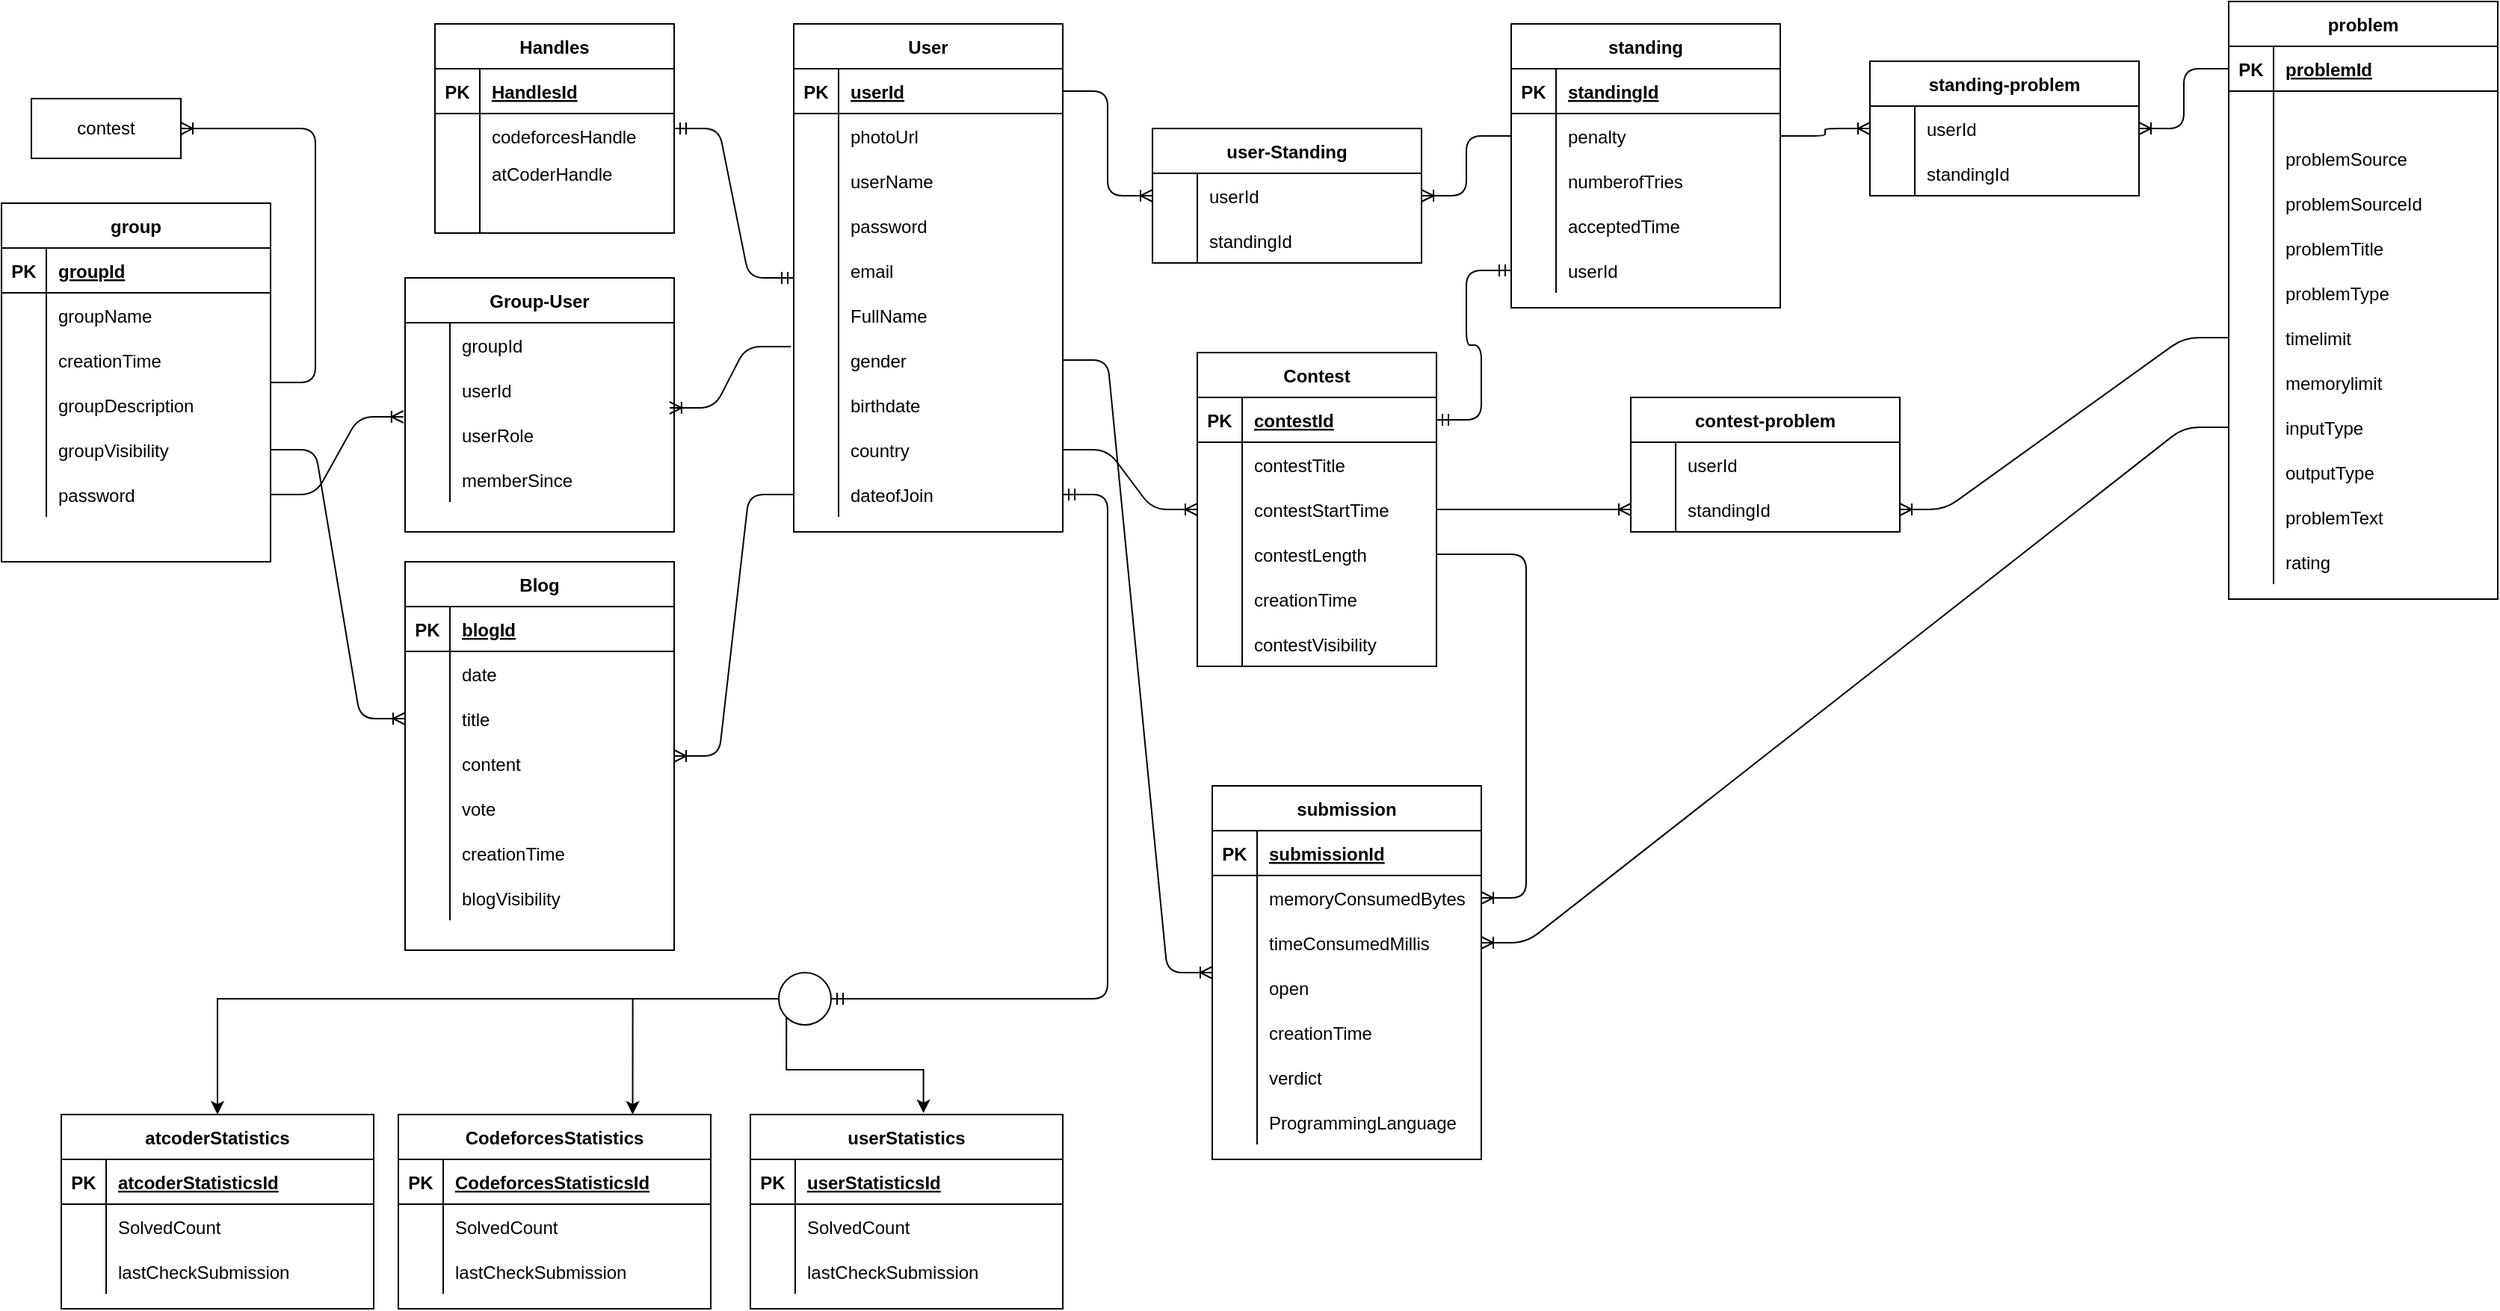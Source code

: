 <mxfile version="14.7.1" type="github">
  <diagram id="R2lEEEUBdFMjLlhIrx00" name="Page-1">
    <mxGraphModel dx="868" dy="482" grid="1" gridSize="10" guides="1" tooltips="1" connect="1" arrows="1" fold="1" page="1" pageScale="1" pageWidth="850" pageHeight="1100" math="0" shadow="0" extFonts="Permanent Marker^https://fonts.googleapis.com/css?family=Permanent+Marker">
      <root>
        <mxCell id="0" />
        <mxCell id="1" parent="0" />
        <mxCell id="qzZFZKxnJIyVs4sJTsUS-30" value="standing" style="shape=table;startSize=30;container=1;collapsible=1;childLayout=tableLayout;fixedRows=1;rowLines=0;fontStyle=1;align=center;resizeLast=1;" parent="1" vertex="1">
          <mxGeometry x="1030" y="20" width="180" height="190" as="geometry" />
        </mxCell>
        <mxCell id="qzZFZKxnJIyVs4sJTsUS-31" value="" style="shape=partialRectangle;collapsible=0;dropTarget=0;pointerEvents=0;fillColor=none;top=0;left=0;bottom=1;right=0;points=[[0,0.5],[1,0.5]];portConstraint=eastwest;" parent="qzZFZKxnJIyVs4sJTsUS-30" vertex="1">
          <mxGeometry y="30" width="180" height="30" as="geometry" />
        </mxCell>
        <mxCell id="qzZFZKxnJIyVs4sJTsUS-32" value="PK" style="shape=partialRectangle;connectable=0;fillColor=none;top=0;left=0;bottom=0;right=0;fontStyle=1;overflow=hidden;" parent="qzZFZKxnJIyVs4sJTsUS-31" vertex="1">
          <mxGeometry width="30" height="30" as="geometry" />
        </mxCell>
        <mxCell id="qzZFZKxnJIyVs4sJTsUS-33" value="standingId" style="shape=partialRectangle;connectable=0;fillColor=none;top=0;left=0;bottom=0;right=0;align=left;spacingLeft=6;fontStyle=5;overflow=hidden;" parent="qzZFZKxnJIyVs4sJTsUS-31" vertex="1">
          <mxGeometry x="30" width="150" height="30" as="geometry" />
        </mxCell>
        <mxCell id="qzZFZKxnJIyVs4sJTsUS-34" value="" style="shape=partialRectangle;collapsible=0;dropTarget=0;pointerEvents=0;fillColor=none;top=0;left=0;bottom=0;right=0;points=[[0,0.5],[1,0.5]];portConstraint=eastwest;" parent="qzZFZKxnJIyVs4sJTsUS-30" vertex="1">
          <mxGeometry y="60" width="180" height="30" as="geometry" />
        </mxCell>
        <mxCell id="qzZFZKxnJIyVs4sJTsUS-35" value="" style="shape=partialRectangle;connectable=0;fillColor=none;top=0;left=0;bottom=0;right=0;editable=1;overflow=hidden;" parent="qzZFZKxnJIyVs4sJTsUS-34" vertex="1">
          <mxGeometry width="30" height="30" as="geometry" />
        </mxCell>
        <mxCell id="qzZFZKxnJIyVs4sJTsUS-36" value="penalty" style="shape=partialRectangle;connectable=0;fillColor=none;top=0;left=0;bottom=0;right=0;align=left;spacingLeft=6;overflow=hidden;" parent="qzZFZKxnJIyVs4sJTsUS-34" vertex="1">
          <mxGeometry x="30" width="150" height="30" as="geometry" />
        </mxCell>
        <mxCell id="qzZFZKxnJIyVs4sJTsUS-37" value="" style="shape=partialRectangle;collapsible=0;dropTarget=0;pointerEvents=0;fillColor=none;top=0;left=0;bottom=0;right=0;points=[[0,0.5],[1,0.5]];portConstraint=eastwest;" parent="qzZFZKxnJIyVs4sJTsUS-30" vertex="1">
          <mxGeometry y="90" width="180" height="30" as="geometry" />
        </mxCell>
        <mxCell id="qzZFZKxnJIyVs4sJTsUS-38" value="" style="shape=partialRectangle;connectable=0;fillColor=none;top=0;left=0;bottom=0;right=0;editable=1;overflow=hidden;" parent="qzZFZKxnJIyVs4sJTsUS-37" vertex="1">
          <mxGeometry width="30" height="30" as="geometry" />
        </mxCell>
        <mxCell id="qzZFZKxnJIyVs4sJTsUS-39" value="numberofTries" style="shape=partialRectangle;connectable=0;fillColor=none;top=0;left=0;bottom=0;right=0;align=left;spacingLeft=6;overflow=hidden;" parent="qzZFZKxnJIyVs4sJTsUS-37" vertex="1">
          <mxGeometry x="30" width="150" height="30" as="geometry" />
        </mxCell>
        <mxCell id="qzZFZKxnJIyVs4sJTsUS-40" value="" style="shape=partialRectangle;collapsible=0;dropTarget=0;pointerEvents=0;fillColor=none;top=0;left=0;bottom=0;right=0;points=[[0,0.5],[1,0.5]];portConstraint=eastwest;" parent="qzZFZKxnJIyVs4sJTsUS-30" vertex="1">
          <mxGeometry y="120" width="180" height="30" as="geometry" />
        </mxCell>
        <mxCell id="qzZFZKxnJIyVs4sJTsUS-41" value="" style="shape=partialRectangle;connectable=0;fillColor=none;top=0;left=0;bottom=0;right=0;editable=1;overflow=hidden;" parent="qzZFZKxnJIyVs4sJTsUS-40" vertex="1">
          <mxGeometry width="30" height="30" as="geometry" />
        </mxCell>
        <mxCell id="qzZFZKxnJIyVs4sJTsUS-42" value="acceptedTime" style="shape=partialRectangle;connectable=0;fillColor=none;top=0;left=0;bottom=0;right=0;align=left;spacingLeft=6;overflow=hidden;" parent="qzZFZKxnJIyVs4sJTsUS-40" vertex="1">
          <mxGeometry x="30" width="150" height="30" as="geometry" />
        </mxCell>
        <mxCell id="qzZFZKxnJIyVs4sJTsUS-146" value="" style="shape=partialRectangle;collapsible=0;dropTarget=0;pointerEvents=0;fillColor=none;top=0;left=0;bottom=0;right=0;points=[[0,0.5],[1,0.5]];portConstraint=eastwest;" parent="qzZFZKxnJIyVs4sJTsUS-30" vertex="1">
          <mxGeometry y="150" width="180" height="30" as="geometry" />
        </mxCell>
        <mxCell id="qzZFZKxnJIyVs4sJTsUS-147" value="" style="shape=partialRectangle;connectable=0;fillColor=none;top=0;left=0;bottom=0;right=0;editable=1;overflow=hidden;" parent="qzZFZKxnJIyVs4sJTsUS-146" vertex="1">
          <mxGeometry width="30" height="30" as="geometry" />
        </mxCell>
        <mxCell id="qzZFZKxnJIyVs4sJTsUS-148" value="userId" style="shape=partialRectangle;connectable=0;fillColor=none;top=0;left=0;bottom=0;right=0;align=left;spacingLeft=6;overflow=hidden;" parent="qzZFZKxnJIyVs4sJTsUS-146" vertex="1">
          <mxGeometry x="30" width="150" height="30" as="geometry" />
        </mxCell>
        <mxCell id="n1Sh8XkkBuxxroc1WlhV-74" value="Handles" style="shape=table;startSize=30;container=1;collapsible=1;childLayout=tableLayout;fixedRows=1;rowLines=0;fontStyle=1;align=center;resizeLast=1;" parent="1" vertex="1">
          <mxGeometry x="310" y="20" width="160" height="140" as="geometry" />
        </mxCell>
        <mxCell id="n1Sh8XkkBuxxroc1WlhV-75" value="" style="shape=partialRectangle;collapsible=0;dropTarget=0;pointerEvents=0;fillColor=none;top=0;left=0;bottom=1;right=0;points=[[0,0.5],[1,0.5]];portConstraint=eastwest;" parent="n1Sh8XkkBuxxroc1WlhV-74" vertex="1">
          <mxGeometry y="30" width="160" height="30" as="geometry" />
        </mxCell>
        <mxCell id="n1Sh8XkkBuxxroc1WlhV-76" value="PK" style="shape=partialRectangle;connectable=0;fillColor=none;top=0;left=0;bottom=0;right=0;fontStyle=1;overflow=hidden;" parent="n1Sh8XkkBuxxroc1WlhV-75" vertex="1">
          <mxGeometry width="30" height="30" as="geometry" />
        </mxCell>
        <mxCell id="n1Sh8XkkBuxxroc1WlhV-77" value="HandlesId" style="shape=partialRectangle;connectable=0;fillColor=none;top=0;left=0;bottom=0;right=0;align=left;spacingLeft=6;fontStyle=5;overflow=hidden;" parent="n1Sh8XkkBuxxroc1WlhV-75" vertex="1">
          <mxGeometry x="30" width="130" height="30" as="geometry" />
        </mxCell>
        <mxCell id="n1Sh8XkkBuxxroc1WlhV-78" value="" style="shape=partialRectangle;collapsible=0;dropTarget=0;pointerEvents=0;fillColor=none;top=0;left=0;bottom=0;right=0;points=[[0,0.5],[1,0.5]];portConstraint=eastwest;" parent="n1Sh8XkkBuxxroc1WlhV-74" vertex="1">
          <mxGeometry y="60" width="160" height="30" as="geometry" />
        </mxCell>
        <mxCell id="n1Sh8XkkBuxxroc1WlhV-79" value="" style="shape=partialRectangle;connectable=0;fillColor=none;top=0;left=0;bottom=0;right=0;editable=1;overflow=hidden;" parent="n1Sh8XkkBuxxroc1WlhV-78" vertex="1">
          <mxGeometry width="30" height="30" as="geometry" />
        </mxCell>
        <mxCell id="n1Sh8XkkBuxxroc1WlhV-80" value="codeforcesHandle" style="shape=partialRectangle;connectable=0;fillColor=none;top=0;left=0;bottom=0;right=0;align=left;spacingLeft=6;overflow=hidden;" parent="n1Sh8XkkBuxxroc1WlhV-78" vertex="1">
          <mxGeometry x="30" width="130" height="30" as="geometry" />
        </mxCell>
        <mxCell id="n1Sh8XkkBuxxroc1WlhV-81" value="" style="shape=partialRectangle;collapsible=0;dropTarget=0;pointerEvents=0;fillColor=none;top=0;left=0;bottom=0;right=0;points=[[0,0.5],[1,0.5]];portConstraint=eastwest;" parent="n1Sh8XkkBuxxroc1WlhV-74" vertex="1">
          <mxGeometry y="90" width="160" height="20" as="geometry" />
        </mxCell>
        <mxCell id="n1Sh8XkkBuxxroc1WlhV-82" value="" style="shape=partialRectangle;connectable=0;fillColor=none;top=0;left=0;bottom=0;right=0;editable=1;overflow=hidden;" parent="n1Sh8XkkBuxxroc1WlhV-81" vertex="1">
          <mxGeometry width="30" height="20" as="geometry" />
        </mxCell>
        <mxCell id="n1Sh8XkkBuxxroc1WlhV-83" value="atCoderHandle" style="shape=partialRectangle;connectable=0;fillColor=none;top=0;left=0;bottom=0;right=0;align=left;spacingLeft=6;overflow=hidden;" parent="n1Sh8XkkBuxxroc1WlhV-81" vertex="1">
          <mxGeometry x="30" width="130" height="20" as="geometry" />
        </mxCell>
        <mxCell id="n1Sh8XkkBuxxroc1WlhV-84" value="" style="shape=partialRectangle;collapsible=0;dropTarget=0;pointerEvents=0;fillColor=none;top=0;left=0;bottom=0;right=0;points=[[0,0.5],[1,0.5]];portConstraint=eastwest;" parent="n1Sh8XkkBuxxroc1WlhV-74" vertex="1">
          <mxGeometry y="110" width="160" height="30" as="geometry" />
        </mxCell>
        <mxCell id="n1Sh8XkkBuxxroc1WlhV-85" value="" style="shape=partialRectangle;connectable=0;fillColor=none;top=0;left=0;bottom=0;right=0;editable=1;overflow=hidden;" parent="n1Sh8XkkBuxxroc1WlhV-84" vertex="1">
          <mxGeometry width="30" height="30" as="geometry" />
        </mxCell>
        <mxCell id="n1Sh8XkkBuxxroc1WlhV-86" value="" style="shape=partialRectangle;connectable=0;fillColor=none;top=0;left=0;bottom=0;right=0;align=left;spacingLeft=6;overflow=hidden;" parent="n1Sh8XkkBuxxroc1WlhV-84" vertex="1">
          <mxGeometry x="30" width="130" height="30" as="geometry" />
        </mxCell>
        <mxCell id="qzZFZKxnJIyVs4sJTsUS-43" value="submission" style="shape=table;startSize=30;container=1;collapsible=1;childLayout=tableLayout;fixedRows=1;rowLines=0;fontStyle=1;align=center;resizeLast=1;" parent="1" vertex="1">
          <mxGeometry x="830" y="530" width="180" height="250" as="geometry" />
        </mxCell>
        <mxCell id="qzZFZKxnJIyVs4sJTsUS-44" value="" style="shape=partialRectangle;collapsible=0;dropTarget=0;pointerEvents=0;fillColor=none;top=0;left=0;bottom=1;right=0;points=[[0,0.5],[1,0.5]];portConstraint=eastwest;" parent="qzZFZKxnJIyVs4sJTsUS-43" vertex="1">
          <mxGeometry y="30" width="180" height="30" as="geometry" />
        </mxCell>
        <mxCell id="qzZFZKxnJIyVs4sJTsUS-45" value="PK" style="shape=partialRectangle;connectable=0;fillColor=none;top=0;left=0;bottom=0;right=0;fontStyle=1;overflow=hidden;" parent="qzZFZKxnJIyVs4sJTsUS-44" vertex="1">
          <mxGeometry width="30" height="30" as="geometry" />
        </mxCell>
        <mxCell id="qzZFZKxnJIyVs4sJTsUS-46" value="submissionId" style="shape=partialRectangle;connectable=0;fillColor=none;top=0;left=0;bottom=0;right=0;align=left;spacingLeft=6;fontStyle=5;overflow=hidden;" parent="qzZFZKxnJIyVs4sJTsUS-44" vertex="1">
          <mxGeometry x="30" width="150" height="30" as="geometry" />
        </mxCell>
        <mxCell id="qzZFZKxnJIyVs4sJTsUS-47" value="" style="shape=partialRectangle;collapsible=0;dropTarget=0;pointerEvents=0;fillColor=none;top=0;left=0;bottom=0;right=0;points=[[0,0.5],[1,0.5]];portConstraint=eastwest;" parent="qzZFZKxnJIyVs4sJTsUS-43" vertex="1">
          <mxGeometry y="60" width="180" height="30" as="geometry" />
        </mxCell>
        <mxCell id="qzZFZKxnJIyVs4sJTsUS-48" value="" style="shape=partialRectangle;connectable=0;fillColor=none;top=0;left=0;bottom=0;right=0;editable=1;overflow=hidden;" parent="qzZFZKxnJIyVs4sJTsUS-47" vertex="1">
          <mxGeometry width="30" height="30" as="geometry" />
        </mxCell>
        <mxCell id="qzZFZKxnJIyVs4sJTsUS-49" value="memoryConsumedBytes" style="shape=partialRectangle;connectable=0;fillColor=none;top=0;left=0;bottom=0;right=0;align=left;spacingLeft=6;overflow=hidden;" parent="qzZFZKxnJIyVs4sJTsUS-47" vertex="1">
          <mxGeometry x="30" width="150" height="30" as="geometry" />
        </mxCell>
        <mxCell id="qzZFZKxnJIyVs4sJTsUS-50" value="" style="shape=partialRectangle;collapsible=0;dropTarget=0;pointerEvents=0;fillColor=none;top=0;left=0;bottom=0;right=0;points=[[0,0.5],[1,0.5]];portConstraint=eastwest;" parent="qzZFZKxnJIyVs4sJTsUS-43" vertex="1">
          <mxGeometry y="90" width="180" height="30" as="geometry" />
        </mxCell>
        <mxCell id="qzZFZKxnJIyVs4sJTsUS-51" value="" style="shape=partialRectangle;connectable=0;fillColor=none;top=0;left=0;bottom=0;right=0;editable=1;overflow=hidden;" parent="qzZFZKxnJIyVs4sJTsUS-50" vertex="1">
          <mxGeometry width="30" height="30" as="geometry" />
        </mxCell>
        <mxCell id="qzZFZKxnJIyVs4sJTsUS-52" value="timeConsumedMillis" style="shape=partialRectangle;connectable=0;fillColor=none;top=0;left=0;bottom=0;right=0;align=left;spacingLeft=6;overflow=hidden;" parent="qzZFZKxnJIyVs4sJTsUS-50" vertex="1">
          <mxGeometry x="30" width="150" height="30" as="geometry" />
        </mxCell>
        <mxCell id="qzZFZKxnJIyVs4sJTsUS-53" value="" style="shape=partialRectangle;collapsible=0;dropTarget=0;pointerEvents=0;fillColor=none;top=0;left=0;bottom=0;right=0;points=[[0,0.5],[1,0.5]];portConstraint=eastwest;" parent="qzZFZKxnJIyVs4sJTsUS-43" vertex="1">
          <mxGeometry y="120" width="180" height="30" as="geometry" />
        </mxCell>
        <mxCell id="qzZFZKxnJIyVs4sJTsUS-54" value="" style="shape=partialRectangle;connectable=0;fillColor=none;top=0;left=0;bottom=0;right=0;editable=1;overflow=hidden;" parent="qzZFZKxnJIyVs4sJTsUS-53" vertex="1">
          <mxGeometry width="30" height="30" as="geometry" />
        </mxCell>
        <mxCell id="qzZFZKxnJIyVs4sJTsUS-55" value="open" style="shape=partialRectangle;connectable=0;fillColor=none;top=0;left=0;bottom=0;right=0;align=left;spacingLeft=6;overflow=hidden;" parent="qzZFZKxnJIyVs4sJTsUS-53" vertex="1">
          <mxGeometry x="30" width="150" height="30" as="geometry" />
        </mxCell>
        <mxCell id="qzZFZKxnJIyVs4sJTsUS-102" value="" style="shape=partialRectangle;collapsible=0;dropTarget=0;pointerEvents=0;fillColor=none;top=0;left=0;bottom=0;right=0;points=[[0,0.5],[1,0.5]];portConstraint=eastwest;" parent="qzZFZKxnJIyVs4sJTsUS-43" vertex="1">
          <mxGeometry y="150" width="180" height="30" as="geometry" />
        </mxCell>
        <mxCell id="qzZFZKxnJIyVs4sJTsUS-103" value="" style="shape=partialRectangle;connectable=0;fillColor=none;top=0;left=0;bottom=0;right=0;editable=1;overflow=hidden;" parent="qzZFZKxnJIyVs4sJTsUS-102" vertex="1">
          <mxGeometry width="30" height="30" as="geometry" />
        </mxCell>
        <mxCell id="qzZFZKxnJIyVs4sJTsUS-104" value="creationTime" style="shape=partialRectangle;connectable=0;fillColor=none;top=0;left=0;bottom=0;right=0;align=left;spacingLeft=6;overflow=hidden;" parent="qzZFZKxnJIyVs4sJTsUS-102" vertex="1">
          <mxGeometry x="30" width="150" height="30" as="geometry" />
        </mxCell>
        <mxCell id="qzZFZKxnJIyVs4sJTsUS-108" value="" style="shape=partialRectangle;collapsible=0;dropTarget=0;pointerEvents=0;fillColor=none;top=0;left=0;bottom=0;right=0;points=[[0,0.5],[1,0.5]];portConstraint=eastwest;" parent="qzZFZKxnJIyVs4sJTsUS-43" vertex="1">
          <mxGeometry y="180" width="180" height="30" as="geometry" />
        </mxCell>
        <mxCell id="qzZFZKxnJIyVs4sJTsUS-109" value="" style="shape=partialRectangle;connectable=0;fillColor=none;top=0;left=0;bottom=0;right=0;editable=1;overflow=hidden;" parent="qzZFZKxnJIyVs4sJTsUS-108" vertex="1">
          <mxGeometry width="30" height="30" as="geometry" />
        </mxCell>
        <mxCell id="qzZFZKxnJIyVs4sJTsUS-110" value="verdict" style="shape=partialRectangle;connectable=0;fillColor=none;top=0;left=0;bottom=0;right=0;align=left;spacingLeft=6;overflow=hidden;" parent="qzZFZKxnJIyVs4sJTsUS-108" vertex="1">
          <mxGeometry x="30" width="150" height="30" as="geometry" />
        </mxCell>
        <mxCell id="qzZFZKxnJIyVs4sJTsUS-111" value="" style="shape=partialRectangle;collapsible=0;dropTarget=0;pointerEvents=0;fillColor=none;top=0;left=0;bottom=0;right=0;points=[[0,0.5],[1,0.5]];portConstraint=eastwest;" parent="qzZFZKxnJIyVs4sJTsUS-43" vertex="1">
          <mxGeometry y="210" width="180" height="30" as="geometry" />
        </mxCell>
        <mxCell id="qzZFZKxnJIyVs4sJTsUS-112" value="" style="shape=partialRectangle;connectable=0;fillColor=none;top=0;left=0;bottom=0;right=0;editable=1;overflow=hidden;" parent="qzZFZKxnJIyVs4sJTsUS-111" vertex="1">
          <mxGeometry width="30" height="30" as="geometry" />
        </mxCell>
        <mxCell id="qzZFZKxnJIyVs4sJTsUS-113" value="ProgrammingLanguage" style="shape=partialRectangle;connectable=0;fillColor=none;top=0;left=0;bottom=0;right=0;align=left;spacingLeft=6;overflow=hidden;" parent="qzZFZKxnJIyVs4sJTsUS-111" vertex="1">
          <mxGeometry x="30" width="150" height="30" as="geometry" />
        </mxCell>
        <mxCell id="n1Sh8XkkBuxxroc1WlhV-87" value="Blog" style="shape=table;startSize=30;container=1;collapsible=1;childLayout=tableLayout;fixedRows=1;rowLines=0;fontStyle=1;align=center;resizeLast=1;" parent="1" vertex="1">
          <mxGeometry x="290" y="380" width="180" height="260" as="geometry" />
        </mxCell>
        <mxCell id="n1Sh8XkkBuxxroc1WlhV-88" value="" style="shape=partialRectangle;collapsible=0;dropTarget=0;pointerEvents=0;fillColor=none;top=0;left=0;bottom=1;right=0;points=[[0,0.5],[1,0.5]];portConstraint=eastwest;" parent="n1Sh8XkkBuxxroc1WlhV-87" vertex="1">
          <mxGeometry y="30" width="180" height="30" as="geometry" />
        </mxCell>
        <mxCell id="n1Sh8XkkBuxxroc1WlhV-89" value="PK" style="shape=partialRectangle;connectable=0;fillColor=none;top=0;left=0;bottom=0;right=0;fontStyle=1;overflow=hidden;" parent="n1Sh8XkkBuxxroc1WlhV-88" vertex="1">
          <mxGeometry width="30" height="30" as="geometry" />
        </mxCell>
        <mxCell id="n1Sh8XkkBuxxroc1WlhV-90" value="blogId" style="shape=partialRectangle;connectable=0;fillColor=none;top=0;left=0;bottom=0;right=0;align=left;spacingLeft=6;fontStyle=5;overflow=hidden;" parent="n1Sh8XkkBuxxroc1WlhV-88" vertex="1">
          <mxGeometry x="30" width="150" height="30" as="geometry" />
        </mxCell>
        <mxCell id="n1Sh8XkkBuxxroc1WlhV-91" value="" style="shape=partialRectangle;collapsible=0;dropTarget=0;pointerEvents=0;fillColor=none;top=0;left=0;bottom=0;right=0;points=[[0,0.5],[1,0.5]];portConstraint=eastwest;" parent="n1Sh8XkkBuxxroc1WlhV-87" vertex="1">
          <mxGeometry y="60" width="180" height="30" as="geometry" />
        </mxCell>
        <mxCell id="n1Sh8XkkBuxxroc1WlhV-92" value="" style="shape=partialRectangle;connectable=0;fillColor=none;top=0;left=0;bottom=0;right=0;editable=1;overflow=hidden;" parent="n1Sh8XkkBuxxroc1WlhV-91" vertex="1">
          <mxGeometry width="30" height="30" as="geometry" />
        </mxCell>
        <mxCell id="n1Sh8XkkBuxxroc1WlhV-93" value="date" style="shape=partialRectangle;connectable=0;fillColor=none;top=0;left=0;bottom=0;right=0;align=left;spacingLeft=6;overflow=hidden;" parent="n1Sh8XkkBuxxroc1WlhV-91" vertex="1">
          <mxGeometry x="30" width="150" height="30" as="geometry" />
        </mxCell>
        <mxCell id="n1Sh8XkkBuxxroc1WlhV-94" value="" style="shape=partialRectangle;collapsible=0;dropTarget=0;pointerEvents=0;fillColor=none;top=0;left=0;bottom=0;right=0;points=[[0,0.5],[1,0.5]];portConstraint=eastwest;" parent="n1Sh8XkkBuxxroc1WlhV-87" vertex="1">
          <mxGeometry y="90" width="180" height="30" as="geometry" />
        </mxCell>
        <mxCell id="n1Sh8XkkBuxxroc1WlhV-95" value="" style="shape=partialRectangle;connectable=0;fillColor=none;top=0;left=0;bottom=0;right=0;editable=1;overflow=hidden;" parent="n1Sh8XkkBuxxroc1WlhV-94" vertex="1">
          <mxGeometry width="30" height="30" as="geometry" />
        </mxCell>
        <mxCell id="n1Sh8XkkBuxxroc1WlhV-96" value="title" style="shape=partialRectangle;connectable=0;fillColor=none;top=0;left=0;bottom=0;right=0;align=left;spacingLeft=6;overflow=hidden;" parent="n1Sh8XkkBuxxroc1WlhV-94" vertex="1">
          <mxGeometry x="30" width="150" height="30" as="geometry" />
        </mxCell>
        <mxCell id="n1Sh8XkkBuxxroc1WlhV-97" value="" style="shape=partialRectangle;collapsible=0;dropTarget=0;pointerEvents=0;fillColor=none;top=0;left=0;bottom=0;right=0;points=[[0,0.5],[1,0.5]];portConstraint=eastwest;" parent="n1Sh8XkkBuxxroc1WlhV-87" vertex="1">
          <mxGeometry y="120" width="180" height="30" as="geometry" />
        </mxCell>
        <mxCell id="n1Sh8XkkBuxxroc1WlhV-98" value="" style="shape=partialRectangle;connectable=0;fillColor=none;top=0;left=0;bottom=0;right=0;editable=1;overflow=hidden;" parent="n1Sh8XkkBuxxroc1WlhV-97" vertex="1">
          <mxGeometry width="30" height="30" as="geometry" />
        </mxCell>
        <mxCell id="n1Sh8XkkBuxxroc1WlhV-99" value="content" style="shape=partialRectangle;connectable=0;fillColor=none;top=0;left=0;bottom=0;right=0;align=left;spacingLeft=6;overflow=hidden;" parent="n1Sh8XkkBuxxroc1WlhV-97" vertex="1">
          <mxGeometry x="30" width="150" height="30" as="geometry" />
        </mxCell>
        <mxCell id="n1Sh8XkkBuxxroc1WlhV-100" value="" style="shape=partialRectangle;collapsible=0;dropTarget=0;pointerEvents=0;fillColor=none;top=0;left=0;bottom=0;right=0;points=[[0,0.5],[1,0.5]];portConstraint=eastwest;" parent="n1Sh8XkkBuxxroc1WlhV-87" vertex="1">
          <mxGeometry y="150" width="180" height="30" as="geometry" />
        </mxCell>
        <mxCell id="n1Sh8XkkBuxxroc1WlhV-101" value="" style="shape=partialRectangle;connectable=0;fillColor=none;top=0;left=0;bottom=0;right=0;editable=1;overflow=hidden;" parent="n1Sh8XkkBuxxroc1WlhV-100" vertex="1">
          <mxGeometry width="30" height="30" as="geometry" />
        </mxCell>
        <mxCell id="n1Sh8XkkBuxxroc1WlhV-102" value="vote " style="shape=partialRectangle;connectable=0;fillColor=none;top=0;left=0;bottom=0;right=0;align=left;spacingLeft=6;overflow=hidden;" parent="n1Sh8XkkBuxxroc1WlhV-100" vertex="1">
          <mxGeometry x="30" width="150" height="30" as="geometry" />
        </mxCell>
        <mxCell id="K8ma2EYeLGrmIZhmSxUU-62" value="" style="shape=partialRectangle;collapsible=0;dropTarget=0;pointerEvents=0;fillColor=none;top=0;left=0;bottom=0;right=0;points=[[0,0.5],[1,0.5]];portConstraint=eastwest;" vertex="1" parent="n1Sh8XkkBuxxroc1WlhV-87">
          <mxGeometry y="180" width="180" height="30" as="geometry" />
        </mxCell>
        <mxCell id="K8ma2EYeLGrmIZhmSxUU-63" value="" style="shape=partialRectangle;connectable=0;fillColor=none;top=0;left=0;bottom=0;right=0;editable=1;overflow=hidden;" vertex="1" parent="K8ma2EYeLGrmIZhmSxUU-62">
          <mxGeometry width="30" height="30" as="geometry" />
        </mxCell>
        <mxCell id="K8ma2EYeLGrmIZhmSxUU-64" value="creationTime" style="shape=partialRectangle;connectable=0;fillColor=none;top=0;left=0;bottom=0;right=0;align=left;spacingLeft=6;overflow=hidden;" vertex="1" parent="K8ma2EYeLGrmIZhmSxUU-62">
          <mxGeometry x="30" width="150" height="30" as="geometry" />
        </mxCell>
        <mxCell id="K8ma2EYeLGrmIZhmSxUU-68" value="" style="shape=partialRectangle;collapsible=0;dropTarget=0;pointerEvents=0;fillColor=none;top=0;left=0;bottom=0;right=0;points=[[0,0.5],[1,0.5]];portConstraint=eastwest;" vertex="1" parent="n1Sh8XkkBuxxroc1WlhV-87">
          <mxGeometry y="210" width="180" height="30" as="geometry" />
        </mxCell>
        <mxCell id="K8ma2EYeLGrmIZhmSxUU-69" value="" style="shape=partialRectangle;connectable=0;fillColor=none;top=0;left=0;bottom=0;right=0;editable=1;overflow=hidden;" vertex="1" parent="K8ma2EYeLGrmIZhmSxUU-68">
          <mxGeometry width="30" height="30" as="geometry" />
        </mxCell>
        <mxCell id="K8ma2EYeLGrmIZhmSxUU-70" value="blogVisibility" style="shape=partialRectangle;connectable=0;fillColor=none;top=0;left=0;bottom=0;right=0;align=left;spacingLeft=6;overflow=hidden;" vertex="1" parent="K8ma2EYeLGrmIZhmSxUU-68">
          <mxGeometry x="30" width="150" height="30" as="geometry" />
        </mxCell>
        <mxCell id="qzZFZKxnJIyVs4sJTsUS-59" value="" style="shape=partialRectangle;connectable=0;fillColor=none;top=0;left=0;bottom=0;right=0;align=left;spacingLeft=6;overflow=hidden;" parent="1" vertex="1">
          <mxGeometry x="1470" y="660" width="150" height="30" as="geometry" />
        </mxCell>
        <mxCell id="qzZFZKxnJIyVs4sJTsUS-60" value="" style="shape=partialRectangle;connectable=0;fillColor=none;top=0;left=0;bottom=0;right=0;align=left;spacingLeft=6;overflow=hidden;" parent="1" vertex="1">
          <mxGeometry x="1470" y="690" width="150" height="30" as="geometry" />
        </mxCell>
        <mxCell id="qzZFZKxnJIyVs4sJTsUS-61" value="" style="shape=partialRectangle;connectable=0;fillColor=none;top=0;left=0;bottom=0;right=0;align=left;spacingLeft=6;overflow=hidden;" parent="1" vertex="1">
          <mxGeometry x="1470" y="720" width="150" height="30" as="geometry" />
        </mxCell>
        <mxCell id="qzZFZKxnJIyVs4sJTsUS-62" value="" style="shape=partialRectangle;connectable=0;fillColor=none;top=0;left=0;bottom=0;right=0;align=left;spacingLeft=6;overflow=hidden;" parent="1" vertex="1">
          <mxGeometry x="1470" y="755" width="150" height="30" as="geometry" />
        </mxCell>
        <mxCell id="n1Sh8XkkBuxxroc1WlhV-103" value="User" style="shape=table;startSize=30;container=1;collapsible=1;childLayout=tableLayout;fixedRows=1;rowLines=0;fontStyle=1;align=center;resizeLast=1;" parent="1" vertex="1">
          <mxGeometry x="550" y="20" width="180" height="340" as="geometry" />
        </mxCell>
        <mxCell id="n1Sh8XkkBuxxroc1WlhV-104" value="" style="shape=partialRectangle;collapsible=0;dropTarget=0;pointerEvents=0;fillColor=none;top=0;left=0;bottom=1;right=0;points=[[0,0.5],[1,0.5]];portConstraint=eastwest;" parent="n1Sh8XkkBuxxroc1WlhV-103" vertex="1">
          <mxGeometry y="30" width="180" height="30" as="geometry" />
        </mxCell>
        <mxCell id="n1Sh8XkkBuxxroc1WlhV-105" value="PK" style="shape=partialRectangle;connectable=0;fillColor=none;top=0;left=0;bottom=0;right=0;fontStyle=1;overflow=hidden;" parent="n1Sh8XkkBuxxroc1WlhV-104" vertex="1">
          <mxGeometry width="30" height="30" as="geometry" />
        </mxCell>
        <mxCell id="n1Sh8XkkBuxxroc1WlhV-106" value="userId" style="shape=partialRectangle;connectable=0;fillColor=none;top=0;left=0;bottom=0;right=0;align=left;spacingLeft=6;fontStyle=5;overflow=hidden;" parent="n1Sh8XkkBuxxroc1WlhV-104" vertex="1">
          <mxGeometry x="30" width="150" height="30" as="geometry" />
        </mxCell>
        <mxCell id="n1Sh8XkkBuxxroc1WlhV-107" value="" style="shape=partialRectangle;collapsible=0;dropTarget=0;pointerEvents=0;fillColor=none;top=0;left=0;bottom=0;right=0;points=[[0,0.5],[1,0.5]];portConstraint=eastwest;" parent="n1Sh8XkkBuxxroc1WlhV-103" vertex="1">
          <mxGeometry y="60" width="180" height="30" as="geometry" />
        </mxCell>
        <mxCell id="n1Sh8XkkBuxxroc1WlhV-108" value="" style="shape=partialRectangle;connectable=0;fillColor=none;top=0;left=0;bottom=0;right=0;editable=1;overflow=hidden;" parent="n1Sh8XkkBuxxroc1WlhV-107" vertex="1">
          <mxGeometry width="30" height="30" as="geometry" />
        </mxCell>
        <mxCell id="n1Sh8XkkBuxxroc1WlhV-109" value="photoUrl" style="shape=partialRectangle;connectable=0;fillColor=none;top=0;left=0;bottom=0;right=0;align=left;spacingLeft=6;overflow=hidden;" parent="n1Sh8XkkBuxxroc1WlhV-107" vertex="1">
          <mxGeometry x="30" width="150" height="30" as="geometry" />
        </mxCell>
        <mxCell id="n1Sh8XkkBuxxroc1WlhV-110" value="" style="shape=partialRectangle;collapsible=0;dropTarget=0;pointerEvents=0;fillColor=none;top=0;left=0;bottom=0;right=0;points=[[0,0.5],[1,0.5]];portConstraint=eastwest;" parent="n1Sh8XkkBuxxroc1WlhV-103" vertex="1">
          <mxGeometry y="90" width="180" height="30" as="geometry" />
        </mxCell>
        <mxCell id="n1Sh8XkkBuxxroc1WlhV-111" value="" style="shape=partialRectangle;connectable=0;fillColor=none;top=0;left=0;bottom=0;right=0;editable=1;overflow=hidden;" parent="n1Sh8XkkBuxxroc1WlhV-110" vertex="1">
          <mxGeometry width="30" height="30" as="geometry" />
        </mxCell>
        <mxCell id="n1Sh8XkkBuxxroc1WlhV-112" value="userName" style="shape=partialRectangle;connectable=0;fillColor=none;top=0;left=0;bottom=0;right=0;align=left;spacingLeft=6;overflow=hidden;" parent="n1Sh8XkkBuxxroc1WlhV-110" vertex="1">
          <mxGeometry x="30" width="150" height="30" as="geometry" />
        </mxCell>
        <mxCell id="n1Sh8XkkBuxxroc1WlhV-113" value="" style="shape=partialRectangle;collapsible=0;dropTarget=0;pointerEvents=0;fillColor=none;top=0;left=0;bottom=0;right=0;points=[[0,0.5],[1,0.5]];portConstraint=eastwest;" parent="n1Sh8XkkBuxxroc1WlhV-103" vertex="1">
          <mxGeometry y="120" width="180" height="30" as="geometry" />
        </mxCell>
        <mxCell id="n1Sh8XkkBuxxroc1WlhV-114" value="" style="shape=partialRectangle;connectable=0;fillColor=none;top=0;left=0;bottom=0;right=0;editable=1;overflow=hidden;" parent="n1Sh8XkkBuxxroc1WlhV-113" vertex="1">
          <mxGeometry width="30" height="30" as="geometry" />
        </mxCell>
        <mxCell id="n1Sh8XkkBuxxroc1WlhV-115" value="password" style="shape=partialRectangle;connectable=0;fillColor=none;top=0;left=0;bottom=0;right=0;align=left;spacingLeft=6;overflow=hidden;" parent="n1Sh8XkkBuxxroc1WlhV-113" vertex="1">
          <mxGeometry x="30" width="150" height="30" as="geometry" />
        </mxCell>
        <mxCell id="n1Sh8XkkBuxxroc1WlhV-116" value="" style="shape=partialRectangle;collapsible=0;dropTarget=0;pointerEvents=0;fillColor=none;top=0;left=0;bottom=0;right=0;points=[[0,0.5],[1,0.5]];portConstraint=eastwest;" parent="n1Sh8XkkBuxxroc1WlhV-103" vertex="1">
          <mxGeometry y="150" width="180" height="30" as="geometry" />
        </mxCell>
        <mxCell id="n1Sh8XkkBuxxroc1WlhV-117" value="" style="shape=partialRectangle;connectable=0;fillColor=none;top=0;left=0;bottom=0;right=0;editable=1;overflow=hidden;" parent="n1Sh8XkkBuxxroc1WlhV-116" vertex="1">
          <mxGeometry width="30" height="30" as="geometry" />
        </mxCell>
        <mxCell id="n1Sh8XkkBuxxroc1WlhV-118" value="email" style="shape=partialRectangle;connectable=0;fillColor=none;top=0;left=0;bottom=0;right=0;align=left;spacingLeft=6;overflow=hidden;" parent="n1Sh8XkkBuxxroc1WlhV-116" vertex="1">
          <mxGeometry x="30" width="150" height="30" as="geometry" />
        </mxCell>
        <mxCell id="n1Sh8XkkBuxxroc1WlhV-119" value="" style="shape=partialRectangle;collapsible=0;dropTarget=0;pointerEvents=0;fillColor=none;top=0;left=0;bottom=0;right=0;points=[[0,0.5],[1,0.5]];portConstraint=eastwest;" parent="n1Sh8XkkBuxxroc1WlhV-103" vertex="1">
          <mxGeometry y="180" width="180" height="30" as="geometry" />
        </mxCell>
        <mxCell id="n1Sh8XkkBuxxroc1WlhV-120" value="" style="shape=partialRectangle;connectable=0;fillColor=none;top=0;left=0;bottom=0;right=0;editable=1;overflow=hidden;" parent="n1Sh8XkkBuxxroc1WlhV-119" vertex="1">
          <mxGeometry width="30" height="30" as="geometry" />
        </mxCell>
        <mxCell id="n1Sh8XkkBuxxroc1WlhV-121" value="FullName" style="shape=partialRectangle;connectable=0;fillColor=none;top=0;left=0;bottom=0;right=0;align=left;spacingLeft=6;overflow=hidden;" parent="n1Sh8XkkBuxxroc1WlhV-119" vertex="1">
          <mxGeometry x="30" width="150" height="30" as="geometry" />
        </mxCell>
        <mxCell id="n1Sh8XkkBuxxroc1WlhV-122" value="" style="shape=partialRectangle;collapsible=0;dropTarget=0;pointerEvents=0;fillColor=none;top=0;left=0;bottom=0;right=0;points=[[0,0.5],[1,0.5]];portConstraint=eastwest;" parent="n1Sh8XkkBuxxroc1WlhV-103" vertex="1">
          <mxGeometry y="210" width="180" height="30" as="geometry" />
        </mxCell>
        <mxCell id="n1Sh8XkkBuxxroc1WlhV-123" value="" style="shape=partialRectangle;connectable=0;fillColor=none;top=0;left=0;bottom=0;right=0;editable=1;overflow=hidden;" parent="n1Sh8XkkBuxxroc1WlhV-122" vertex="1">
          <mxGeometry width="30" height="30" as="geometry" />
        </mxCell>
        <mxCell id="n1Sh8XkkBuxxroc1WlhV-124" value="gender" style="shape=partialRectangle;connectable=0;fillColor=none;top=0;left=0;bottom=0;right=0;align=left;spacingLeft=6;overflow=hidden;" parent="n1Sh8XkkBuxxroc1WlhV-122" vertex="1">
          <mxGeometry x="30" width="150" height="30" as="geometry" />
        </mxCell>
        <mxCell id="n1Sh8XkkBuxxroc1WlhV-125" value="" style="shape=partialRectangle;collapsible=0;dropTarget=0;pointerEvents=0;fillColor=none;top=0;left=0;bottom=0;right=0;points=[[0,0.5],[1,0.5]];portConstraint=eastwest;" parent="n1Sh8XkkBuxxroc1WlhV-103" vertex="1">
          <mxGeometry y="240" width="180" height="30" as="geometry" />
        </mxCell>
        <mxCell id="n1Sh8XkkBuxxroc1WlhV-126" value="" style="shape=partialRectangle;connectable=0;fillColor=none;top=0;left=0;bottom=0;right=0;editable=1;overflow=hidden;" parent="n1Sh8XkkBuxxroc1WlhV-125" vertex="1">
          <mxGeometry width="30" height="30" as="geometry" />
        </mxCell>
        <mxCell id="n1Sh8XkkBuxxroc1WlhV-127" value="birthdate" style="shape=partialRectangle;connectable=0;fillColor=none;top=0;left=0;bottom=0;right=0;align=left;spacingLeft=6;overflow=hidden;" parent="n1Sh8XkkBuxxroc1WlhV-125" vertex="1">
          <mxGeometry x="30" width="150" height="30" as="geometry" />
        </mxCell>
        <mxCell id="n1Sh8XkkBuxxroc1WlhV-128" value="" style="shape=partialRectangle;collapsible=0;dropTarget=0;pointerEvents=0;fillColor=none;top=0;left=0;bottom=0;right=0;points=[[0,0.5],[1,0.5]];portConstraint=eastwest;" parent="n1Sh8XkkBuxxroc1WlhV-103" vertex="1">
          <mxGeometry y="270" width="180" height="30" as="geometry" />
        </mxCell>
        <mxCell id="n1Sh8XkkBuxxroc1WlhV-129" value="" style="shape=partialRectangle;connectable=0;fillColor=none;top=0;left=0;bottom=0;right=0;editable=1;overflow=hidden;" parent="n1Sh8XkkBuxxroc1WlhV-128" vertex="1">
          <mxGeometry width="30" height="30" as="geometry" />
        </mxCell>
        <mxCell id="n1Sh8XkkBuxxroc1WlhV-130" value="country" style="shape=partialRectangle;connectable=0;fillColor=none;top=0;left=0;bottom=0;right=0;align=left;spacingLeft=6;overflow=hidden;" parent="n1Sh8XkkBuxxroc1WlhV-128" vertex="1">
          <mxGeometry x="30" width="150" height="30" as="geometry" />
        </mxCell>
        <mxCell id="n1Sh8XkkBuxxroc1WlhV-131" value="" style="shape=partialRectangle;collapsible=0;dropTarget=0;pointerEvents=0;fillColor=none;top=0;left=0;bottom=0;right=0;points=[[0,0.5],[1,0.5]];portConstraint=eastwest;" parent="n1Sh8XkkBuxxroc1WlhV-103" vertex="1">
          <mxGeometry y="300" width="180" height="30" as="geometry" />
        </mxCell>
        <mxCell id="n1Sh8XkkBuxxroc1WlhV-132" value="" style="shape=partialRectangle;connectable=0;fillColor=none;top=0;left=0;bottom=0;right=0;editable=1;overflow=hidden;" parent="n1Sh8XkkBuxxroc1WlhV-131" vertex="1">
          <mxGeometry width="30" height="30" as="geometry" />
        </mxCell>
        <mxCell id="n1Sh8XkkBuxxroc1WlhV-133" value="dateofJoin" style="shape=partialRectangle;connectable=0;fillColor=none;top=0;left=0;bottom=0;right=0;align=left;spacingLeft=6;overflow=hidden;" parent="n1Sh8XkkBuxxroc1WlhV-131" vertex="1">
          <mxGeometry x="30" width="150" height="30" as="geometry" />
        </mxCell>
        <mxCell id="qzZFZKxnJIyVs4sJTsUS-65" value="problem" style="shape=table;startSize=30;container=1;collapsible=1;childLayout=tableLayout;fixedRows=1;rowLines=0;fontStyle=1;align=center;resizeLast=1;" parent="1" vertex="1">
          <mxGeometry x="1510" y="5" width="180" height="400" as="geometry" />
        </mxCell>
        <mxCell id="qzZFZKxnJIyVs4sJTsUS-66" value="" style="shape=partialRectangle;collapsible=0;dropTarget=0;pointerEvents=0;fillColor=none;top=0;left=0;bottom=1;right=0;points=[[0,0.5],[1,0.5]];portConstraint=eastwest;" parent="qzZFZKxnJIyVs4sJTsUS-65" vertex="1">
          <mxGeometry y="30" width="180" height="30" as="geometry" />
        </mxCell>
        <mxCell id="qzZFZKxnJIyVs4sJTsUS-67" value="PK" style="shape=partialRectangle;connectable=0;fillColor=none;top=0;left=0;bottom=0;right=0;fontStyle=1;overflow=hidden;" parent="qzZFZKxnJIyVs4sJTsUS-66" vertex="1">
          <mxGeometry width="30" height="30" as="geometry" />
        </mxCell>
        <mxCell id="qzZFZKxnJIyVs4sJTsUS-68" value="problemId" style="shape=partialRectangle;connectable=0;fillColor=none;top=0;left=0;bottom=0;right=0;align=left;spacingLeft=6;fontStyle=5;overflow=hidden;" parent="qzZFZKxnJIyVs4sJTsUS-66" vertex="1">
          <mxGeometry x="30" width="150" height="30" as="geometry" />
        </mxCell>
        <mxCell id="qzZFZKxnJIyVs4sJTsUS-69" value="" style="shape=partialRectangle;collapsible=0;dropTarget=0;pointerEvents=0;fillColor=none;top=0;left=0;bottom=0;right=0;points=[[0,0.5],[1,0.5]];portConstraint=eastwest;" parent="qzZFZKxnJIyVs4sJTsUS-65" vertex="1">
          <mxGeometry y="60" width="180" height="30" as="geometry" />
        </mxCell>
        <mxCell id="qzZFZKxnJIyVs4sJTsUS-70" value="" style="shape=partialRectangle;connectable=0;fillColor=none;top=0;left=0;bottom=0;right=0;editable=1;overflow=hidden;" parent="qzZFZKxnJIyVs4sJTsUS-69" vertex="1">
          <mxGeometry width="30" height="30" as="geometry" />
        </mxCell>
        <mxCell id="qzZFZKxnJIyVs4sJTsUS-71" value="" style="shape=partialRectangle;connectable=0;fillColor=none;top=0;left=0;bottom=0;right=0;align=left;spacingLeft=6;overflow=hidden;" parent="qzZFZKxnJIyVs4sJTsUS-69" vertex="1">
          <mxGeometry x="30" width="150" height="30" as="geometry" />
        </mxCell>
        <mxCell id="qzZFZKxnJIyVs4sJTsUS-72" value="" style="shape=partialRectangle;collapsible=0;dropTarget=0;pointerEvents=0;fillColor=none;top=0;left=0;bottom=0;right=0;points=[[0,0.5],[1,0.5]];portConstraint=eastwest;" parent="qzZFZKxnJIyVs4sJTsUS-65" vertex="1">
          <mxGeometry y="90" width="180" height="30" as="geometry" />
        </mxCell>
        <mxCell id="qzZFZKxnJIyVs4sJTsUS-73" value="" style="shape=partialRectangle;connectable=0;fillColor=none;top=0;left=0;bottom=0;right=0;editable=1;overflow=hidden;" parent="qzZFZKxnJIyVs4sJTsUS-72" vertex="1">
          <mxGeometry width="30" height="30" as="geometry" />
        </mxCell>
        <mxCell id="qzZFZKxnJIyVs4sJTsUS-74" value="problemSource" style="shape=partialRectangle;connectable=0;fillColor=none;top=0;left=0;bottom=0;right=0;align=left;spacingLeft=6;overflow=hidden;" parent="qzZFZKxnJIyVs4sJTsUS-72" vertex="1">
          <mxGeometry x="30" width="150" height="30" as="geometry" />
        </mxCell>
        <mxCell id="qzZFZKxnJIyVs4sJTsUS-75" value="" style="shape=partialRectangle;collapsible=0;dropTarget=0;pointerEvents=0;fillColor=none;top=0;left=0;bottom=0;right=0;points=[[0,0.5],[1,0.5]];portConstraint=eastwest;" parent="qzZFZKxnJIyVs4sJTsUS-65" vertex="1">
          <mxGeometry y="120" width="180" height="30" as="geometry" />
        </mxCell>
        <mxCell id="qzZFZKxnJIyVs4sJTsUS-76" value="" style="shape=partialRectangle;connectable=0;fillColor=none;top=0;left=0;bottom=0;right=0;editable=1;overflow=hidden;" parent="qzZFZKxnJIyVs4sJTsUS-75" vertex="1">
          <mxGeometry width="30" height="30" as="geometry" />
        </mxCell>
        <mxCell id="qzZFZKxnJIyVs4sJTsUS-77" value="problemSourceId" style="shape=partialRectangle;connectable=0;fillColor=none;top=0;left=0;bottom=0;right=0;align=left;spacingLeft=6;overflow=hidden;" parent="qzZFZKxnJIyVs4sJTsUS-75" vertex="1">
          <mxGeometry x="30" width="150" height="30" as="geometry" />
        </mxCell>
        <mxCell id="qzZFZKxnJIyVs4sJTsUS-78" value="" style="shape=partialRectangle;collapsible=0;dropTarget=0;pointerEvents=0;fillColor=none;top=0;left=0;bottom=0;right=0;points=[[0,0.5],[1,0.5]];portConstraint=eastwest;" parent="qzZFZKxnJIyVs4sJTsUS-65" vertex="1">
          <mxGeometry y="150" width="180" height="30" as="geometry" />
        </mxCell>
        <mxCell id="qzZFZKxnJIyVs4sJTsUS-79" value="" style="shape=partialRectangle;connectable=0;fillColor=none;top=0;left=0;bottom=0;right=0;editable=1;overflow=hidden;" parent="qzZFZKxnJIyVs4sJTsUS-78" vertex="1">
          <mxGeometry width="30" height="30" as="geometry" />
        </mxCell>
        <mxCell id="qzZFZKxnJIyVs4sJTsUS-80" value="problemTitle" style="shape=partialRectangle;connectable=0;fillColor=none;top=0;left=0;bottom=0;right=0;align=left;spacingLeft=6;overflow=hidden;" parent="qzZFZKxnJIyVs4sJTsUS-78" vertex="1">
          <mxGeometry x="30" width="150" height="30" as="geometry" />
        </mxCell>
        <mxCell id="qzZFZKxnJIyVs4sJTsUS-81" value="" style="shape=partialRectangle;collapsible=0;dropTarget=0;pointerEvents=0;fillColor=none;top=0;left=0;bottom=0;right=0;points=[[0,0.5],[1,0.5]];portConstraint=eastwest;" parent="qzZFZKxnJIyVs4sJTsUS-65" vertex="1">
          <mxGeometry y="180" width="180" height="30" as="geometry" />
        </mxCell>
        <mxCell id="qzZFZKxnJIyVs4sJTsUS-82" value="" style="shape=partialRectangle;connectable=0;fillColor=none;top=0;left=0;bottom=0;right=0;editable=1;overflow=hidden;" parent="qzZFZKxnJIyVs4sJTsUS-81" vertex="1">
          <mxGeometry width="30" height="30" as="geometry" />
        </mxCell>
        <mxCell id="qzZFZKxnJIyVs4sJTsUS-83" value="problemType" style="shape=partialRectangle;connectable=0;fillColor=none;top=0;left=0;bottom=0;right=0;align=left;spacingLeft=6;overflow=hidden;" parent="qzZFZKxnJIyVs4sJTsUS-81" vertex="1">
          <mxGeometry x="30" width="150" height="30" as="geometry" />
        </mxCell>
        <mxCell id="qzZFZKxnJIyVs4sJTsUS-84" value="" style="shape=partialRectangle;collapsible=0;dropTarget=0;pointerEvents=0;fillColor=none;top=0;left=0;bottom=0;right=0;points=[[0,0.5],[1,0.5]];portConstraint=eastwest;" parent="qzZFZKxnJIyVs4sJTsUS-65" vertex="1">
          <mxGeometry y="210" width="180" height="30" as="geometry" />
        </mxCell>
        <mxCell id="qzZFZKxnJIyVs4sJTsUS-85" value="" style="shape=partialRectangle;connectable=0;fillColor=none;top=0;left=0;bottom=0;right=0;editable=1;overflow=hidden;" parent="qzZFZKxnJIyVs4sJTsUS-84" vertex="1">
          <mxGeometry width="30" height="30" as="geometry" />
        </mxCell>
        <mxCell id="qzZFZKxnJIyVs4sJTsUS-86" value="timelimit" style="shape=partialRectangle;connectable=0;fillColor=none;top=0;left=0;bottom=0;right=0;align=left;spacingLeft=6;overflow=hidden;" parent="qzZFZKxnJIyVs4sJTsUS-84" vertex="1">
          <mxGeometry x="30" width="150" height="30" as="geometry" />
        </mxCell>
        <mxCell id="qzZFZKxnJIyVs4sJTsUS-87" value="" style="shape=partialRectangle;collapsible=0;dropTarget=0;pointerEvents=0;fillColor=none;top=0;left=0;bottom=0;right=0;points=[[0,0.5],[1,0.5]];portConstraint=eastwest;" parent="qzZFZKxnJIyVs4sJTsUS-65" vertex="1">
          <mxGeometry y="240" width="180" height="30" as="geometry" />
        </mxCell>
        <mxCell id="qzZFZKxnJIyVs4sJTsUS-88" value="" style="shape=partialRectangle;connectable=0;fillColor=none;top=0;left=0;bottom=0;right=0;editable=1;overflow=hidden;" parent="qzZFZKxnJIyVs4sJTsUS-87" vertex="1">
          <mxGeometry width="30" height="30" as="geometry" />
        </mxCell>
        <mxCell id="qzZFZKxnJIyVs4sJTsUS-89" value="memorylimit" style="shape=partialRectangle;connectable=0;fillColor=none;top=0;left=0;bottom=0;right=0;align=left;spacingLeft=6;overflow=hidden;" parent="qzZFZKxnJIyVs4sJTsUS-87" vertex="1">
          <mxGeometry x="30" width="150" height="30" as="geometry" />
        </mxCell>
        <mxCell id="qzZFZKxnJIyVs4sJTsUS-90" value="" style="shape=partialRectangle;collapsible=0;dropTarget=0;pointerEvents=0;fillColor=none;top=0;left=0;bottom=0;right=0;points=[[0,0.5],[1,0.5]];portConstraint=eastwest;" parent="qzZFZKxnJIyVs4sJTsUS-65" vertex="1">
          <mxGeometry y="270" width="180" height="30" as="geometry" />
        </mxCell>
        <mxCell id="qzZFZKxnJIyVs4sJTsUS-91" value="" style="shape=partialRectangle;connectable=0;fillColor=none;top=0;left=0;bottom=0;right=0;editable=1;overflow=hidden;" parent="qzZFZKxnJIyVs4sJTsUS-90" vertex="1">
          <mxGeometry width="30" height="30" as="geometry" />
        </mxCell>
        <mxCell id="qzZFZKxnJIyVs4sJTsUS-92" value="inputType" style="shape=partialRectangle;connectable=0;fillColor=none;top=0;left=0;bottom=0;right=0;align=left;spacingLeft=6;overflow=hidden;" parent="qzZFZKxnJIyVs4sJTsUS-90" vertex="1">
          <mxGeometry x="30" width="150" height="30" as="geometry" />
        </mxCell>
        <mxCell id="qzZFZKxnJIyVs4sJTsUS-93" value="" style="shape=partialRectangle;collapsible=0;dropTarget=0;pointerEvents=0;fillColor=none;top=0;left=0;bottom=0;right=0;points=[[0,0.5],[1,0.5]];portConstraint=eastwest;" parent="qzZFZKxnJIyVs4sJTsUS-65" vertex="1">
          <mxGeometry y="300" width="180" height="30" as="geometry" />
        </mxCell>
        <mxCell id="qzZFZKxnJIyVs4sJTsUS-94" value="" style="shape=partialRectangle;connectable=0;fillColor=none;top=0;left=0;bottom=0;right=0;editable=1;overflow=hidden;" parent="qzZFZKxnJIyVs4sJTsUS-93" vertex="1">
          <mxGeometry width="30" height="30" as="geometry" />
        </mxCell>
        <mxCell id="qzZFZKxnJIyVs4sJTsUS-95" value="outputType" style="shape=partialRectangle;connectable=0;fillColor=none;top=0;left=0;bottom=0;right=0;align=left;spacingLeft=6;overflow=hidden;" parent="qzZFZKxnJIyVs4sJTsUS-93" vertex="1">
          <mxGeometry x="30" width="150" height="30" as="geometry" />
        </mxCell>
        <mxCell id="qzZFZKxnJIyVs4sJTsUS-96" value="" style="shape=partialRectangle;collapsible=0;dropTarget=0;pointerEvents=0;fillColor=none;top=0;left=0;bottom=0;right=0;points=[[0,0.5],[1,0.5]];portConstraint=eastwest;" parent="qzZFZKxnJIyVs4sJTsUS-65" vertex="1">
          <mxGeometry y="330" width="180" height="30" as="geometry" />
        </mxCell>
        <mxCell id="qzZFZKxnJIyVs4sJTsUS-97" value="" style="shape=partialRectangle;connectable=0;fillColor=none;top=0;left=0;bottom=0;right=0;editable=1;overflow=hidden;" parent="qzZFZKxnJIyVs4sJTsUS-96" vertex="1">
          <mxGeometry width="30" height="30" as="geometry" />
        </mxCell>
        <mxCell id="qzZFZKxnJIyVs4sJTsUS-98" value="problemText" style="shape=partialRectangle;connectable=0;fillColor=none;top=0;left=0;bottom=0;right=0;align=left;spacingLeft=6;overflow=hidden;" parent="qzZFZKxnJIyVs4sJTsUS-96" vertex="1">
          <mxGeometry x="30" width="150" height="30" as="geometry" />
        </mxCell>
        <mxCell id="qzZFZKxnJIyVs4sJTsUS-99" value="" style="shape=partialRectangle;collapsible=0;dropTarget=0;pointerEvents=0;fillColor=none;top=0;left=0;bottom=0;right=0;points=[[0,0.5],[1,0.5]];portConstraint=eastwest;" parent="qzZFZKxnJIyVs4sJTsUS-65" vertex="1">
          <mxGeometry y="360" width="180" height="30" as="geometry" />
        </mxCell>
        <mxCell id="qzZFZKxnJIyVs4sJTsUS-100" value="" style="shape=partialRectangle;connectable=0;fillColor=none;top=0;left=0;bottom=0;right=0;editable=1;overflow=hidden;" parent="qzZFZKxnJIyVs4sJTsUS-99" vertex="1">
          <mxGeometry width="30" height="30" as="geometry" />
        </mxCell>
        <mxCell id="qzZFZKxnJIyVs4sJTsUS-101" value="rating" style="shape=partialRectangle;connectable=0;fillColor=none;top=0;left=0;bottom=0;right=0;align=left;spacingLeft=6;overflow=hidden;" parent="qzZFZKxnJIyVs4sJTsUS-99" vertex="1">
          <mxGeometry x="30" width="150" height="30" as="geometry" />
        </mxCell>
        <mxCell id="n1Sh8XkkBuxxroc1WlhV-137" value="Contest" style="shape=table;startSize=30;container=1;collapsible=1;childLayout=tableLayout;fixedRows=1;rowLines=0;fontStyle=1;align=center;resizeLast=1;" parent="1" vertex="1">
          <mxGeometry x="820" y="240" width="160" height="210" as="geometry" />
        </mxCell>
        <mxCell id="n1Sh8XkkBuxxroc1WlhV-138" value="" style="shape=partialRectangle;collapsible=0;dropTarget=0;pointerEvents=0;fillColor=none;top=0;left=0;bottom=1;right=0;points=[[0,0.5],[1,0.5]];portConstraint=eastwest;" parent="n1Sh8XkkBuxxroc1WlhV-137" vertex="1">
          <mxGeometry y="30" width="160" height="30" as="geometry" />
        </mxCell>
        <mxCell id="n1Sh8XkkBuxxroc1WlhV-139" value="PK" style="shape=partialRectangle;connectable=0;fillColor=none;top=0;left=0;bottom=0;right=0;fontStyle=1;overflow=hidden;" parent="n1Sh8XkkBuxxroc1WlhV-138" vertex="1">
          <mxGeometry width="30" height="30" as="geometry" />
        </mxCell>
        <mxCell id="n1Sh8XkkBuxxroc1WlhV-140" value="contestId" style="shape=partialRectangle;connectable=0;fillColor=none;top=0;left=0;bottom=0;right=0;align=left;spacingLeft=6;fontStyle=5;overflow=hidden;" parent="n1Sh8XkkBuxxroc1WlhV-138" vertex="1">
          <mxGeometry x="30" width="130" height="30" as="geometry" />
        </mxCell>
        <mxCell id="n1Sh8XkkBuxxroc1WlhV-141" value="" style="shape=partialRectangle;collapsible=0;dropTarget=0;pointerEvents=0;fillColor=none;top=0;left=0;bottom=0;right=0;points=[[0,0.5],[1,0.5]];portConstraint=eastwest;" parent="n1Sh8XkkBuxxroc1WlhV-137" vertex="1">
          <mxGeometry y="60" width="160" height="30" as="geometry" />
        </mxCell>
        <mxCell id="n1Sh8XkkBuxxroc1WlhV-142" value="" style="shape=partialRectangle;connectable=0;fillColor=none;top=0;left=0;bottom=0;right=0;editable=1;overflow=hidden;" parent="n1Sh8XkkBuxxroc1WlhV-141" vertex="1">
          <mxGeometry width="30" height="30" as="geometry" />
        </mxCell>
        <mxCell id="n1Sh8XkkBuxxroc1WlhV-143" value="contestTitle" style="shape=partialRectangle;connectable=0;fillColor=none;top=0;left=0;bottom=0;right=0;align=left;spacingLeft=6;overflow=hidden;" parent="n1Sh8XkkBuxxroc1WlhV-141" vertex="1">
          <mxGeometry x="30" width="130" height="30" as="geometry" />
        </mxCell>
        <mxCell id="n1Sh8XkkBuxxroc1WlhV-144" value="" style="shape=partialRectangle;collapsible=0;dropTarget=0;pointerEvents=0;fillColor=none;top=0;left=0;bottom=0;right=0;points=[[0,0.5],[1,0.5]];portConstraint=eastwest;" parent="n1Sh8XkkBuxxroc1WlhV-137" vertex="1">
          <mxGeometry y="90" width="160" height="30" as="geometry" />
        </mxCell>
        <mxCell id="n1Sh8XkkBuxxroc1WlhV-145" value="" style="shape=partialRectangle;connectable=0;fillColor=none;top=0;left=0;bottom=0;right=0;editable=1;overflow=hidden;" parent="n1Sh8XkkBuxxroc1WlhV-144" vertex="1">
          <mxGeometry width="30" height="30" as="geometry" />
        </mxCell>
        <mxCell id="n1Sh8XkkBuxxroc1WlhV-146" value="contestStartTime" style="shape=partialRectangle;connectable=0;fillColor=none;top=0;left=0;bottom=0;right=0;align=left;spacingLeft=6;overflow=hidden;" parent="n1Sh8XkkBuxxroc1WlhV-144" vertex="1">
          <mxGeometry x="30" width="130" height="30" as="geometry" />
        </mxCell>
        <mxCell id="n1Sh8XkkBuxxroc1WlhV-147" value="" style="shape=partialRectangle;collapsible=0;dropTarget=0;pointerEvents=0;fillColor=none;top=0;left=0;bottom=0;right=0;points=[[0,0.5],[1,0.5]];portConstraint=eastwest;" parent="n1Sh8XkkBuxxroc1WlhV-137" vertex="1">
          <mxGeometry y="120" width="160" height="30" as="geometry" />
        </mxCell>
        <mxCell id="n1Sh8XkkBuxxroc1WlhV-148" value="" style="shape=partialRectangle;connectable=0;fillColor=none;top=0;left=0;bottom=0;right=0;editable=1;overflow=hidden;" parent="n1Sh8XkkBuxxroc1WlhV-147" vertex="1">
          <mxGeometry width="30" height="30" as="geometry" />
        </mxCell>
        <mxCell id="n1Sh8XkkBuxxroc1WlhV-149" value="contestLength" style="shape=partialRectangle;connectable=0;fillColor=none;top=0;left=0;bottom=0;right=0;align=left;spacingLeft=6;overflow=hidden;" parent="n1Sh8XkkBuxxroc1WlhV-147" vertex="1">
          <mxGeometry x="30" width="130" height="30" as="geometry" />
        </mxCell>
        <mxCell id="yb-a-lGkRFdfjUkSZMkc-1" value="" style="shape=partialRectangle;collapsible=0;dropTarget=0;pointerEvents=0;fillColor=none;top=0;left=0;bottom=0;right=0;points=[[0,0.5],[1,0.5]];portConstraint=eastwest;" parent="n1Sh8XkkBuxxroc1WlhV-137" vertex="1">
          <mxGeometry y="150" width="160" height="30" as="geometry" />
        </mxCell>
        <mxCell id="yb-a-lGkRFdfjUkSZMkc-2" value="" style="shape=partialRectangle;connectable=0;fillColor=none;top=0;left=0;bottom=0;right=0;editable=1;overflow=hidden;" parent="yb-a-lGkRFdfjUkSZMkc-1" vertex="1">
          <mxGeometry width="30" height="30" as="geometry" />
        </mxCell>
        <mxCell id="yb-a-lGkRFdfjUkSZMkc-3" value="creationTime" style="shape=partialRectangle;connectable=0;fillColor=none;top=0;left=0;bottom=0;right=0;align=left;spacingLeft=6;overflow=hidden;" parent="yb-a-lGkRFdfjUkSZMkc-1" vertex="1">
          <mxGeometry x="30" width="130" height="30" as="geometry" />
        </mxCell>
        <mxCell id="K8ma2EYeLGrmIZhmSxUU-58" value="" style="shape=partialRectangle;collapsible=0;dropTarget=0;pointerEvents=0;fillColor=none;top=0;left=0;bottom=0;right=0;points=[[0,0.5],[1,0.5]];portConstraint=eastwest;" vertex="1" parent="n1Sh8XkkBuxxroc1WlhV-137">
          <mxGeometry y="180" width="160" height="30" as="geometry" />
        </mxCell>
        <mxCell id="K8ma2EYeLGrmIZhmSxUU-59" value="" style="shape=partialRectangle;connectable=0;fillColor=none;top=0;left=0;bottom=0;right=0;editable=1;overflow=hidden;" vertex="1" parent="K8ma2EYeLGrmIZhmSxUU-58">
          <mxGeometry width="30" height="30" as="geometry" />
        </mxCell>
        <mxCell id="K8ma2EYeLGrmIZhmSxUU-60" value="contestVisibility" style="shape=partialRectangle;connectable=0;fillColor=none;top=0;left=0;bottom=0;right=0;align=left;spacingLeft=6;overflow=hidden;" vertex="1" parent="K8ma2EYeLGrmIZhmSxUU-58">
          <mxGeometry x="30" width="130" height="30" as="geometry" />
        </mxCell>
        <mxCell id="qzZFZKxnJIyVs4sJTsUS-118" value="" style="edgeStyle=entityRelationEdgeStyle;fontSize=12;html=1;endArrow=ERoneToMany;" parent="1" source="n1Sh8XkkBuxxroc1WlhV-131" target="n1Sh8XkkBuxxroc1WlhV-87" edge="1">
          <mxGeometry width="100" height="100" relative="1" as="geometry">
            <mxPoint x="550" y="365" as="sourcePoint" />
            <mxPoint x="560" y="540" as="targetPoint" />
          </mxGeometry>
        </mxCell>
        <mxCell id="qzZFZKxnJIyVs4sJTsUS-141" value="" style="edgeStyle=entityRelationEdgeStyle;fontSize=12;html=1;endArrow=ERmandOne;startArrow=ERmandOne;" parent="1" source="n1Sh8XkkBuxxroc1WlhV-74" target="n1Sh8XkkBuxxroc1WlhV-103" edge="1">
          <mxGeometry width="100" height="100" relative="1" as="geometry">
            <mxPoint x="500" y="50" as="sourcePoint" />
            <mxPoint x="550" y="60" as="targetPoint" />
          </mxGeometry>
        </mxCell>
        <mxCell id="qzZFZKxnJIyVs4sJTsUS-142" value="" style="edgeStyle=entityRelationEdgeStyle;fontSize=12;html=1;endArrow=ERoneToMany;" parent="1" source="n1Sh8XkkBuxxroc1WlhV-128" target="n1Sh8XkkBuxxroc1WlhV-144" edge="1">
          <mxGeometry width="100" height="100" relative="1" as="geometry">
            <mxPoint x="540" y="270" as="sourcePoint" />
            <mxPoint x="500" y="560" as="targetPoint" />
          </mxGeometry>
        </mxCell>
        <mxCell id="qzZFZKxnJIyVs4sJTsUS-144" value="" style="edgeStyle=entityRelationEdgeStyle;fontSize=12;html=1;endArrow=ERoneToMany;" parent="1" source="n1Sh8XkkBuxxroc1WlhV-104" target="qzZFZKxnJIyVs4sJTsUS-166" edge="1">
          <mxGeometry width="100" height="100" relative="1" as="geometry">
            <mxPoint x="890" y="75" as="sourcePoint" />
            <mxPoint x="810" y="325" as="targetPoint" />
          </mxGeometry>
        </mxCell>
        <mxCell id="qzZFZKxnJIyVs4sJTsUS-145" value="" style="edgeStyle=entityRelationEdgeStyle;fontSize=12;html=1;endArrow=ERoneToMany;" parent="1" source="qzZFZKxnJIyVs4sJTsUS-34" target="qzZFZKxnJIyVs4sJTsUS-162" edge="1">
          <mxGeometry width="100" height="100" relative="1" as="geometry">
            <mxPoint x="940" y="170" as="sourcePoint" />
            <mxPoint x="990" y="325" as="targetPoint" />
          </mxGeometry>
        </mxCell>
        <mxCell id="qzZFZKxnJIyVs4sJTsUS-162" value="user-Standing" style="shape=table;startSize=30;container=1;collapsible=1;childLayout=tableLayout;fixedRows=1;rowLines=0;fontStyle=1;align=center;resizeLast=1;" parent="1" vertex="1">
          <mxGeometry x="790" y="90" width="180" height="90" as="geometry" />
        </mxCell>
        <mxCell id="qzZFZKxnJIyVs4sJTsUS-166" value="" style="shape=partialRectangle;collapsible=0;dropTarget=0;pointerEvents=0;fillColor=none;top=0;left=0;bottom=0;right=0;points=[[0,0.5],[1,0.5]];portConstraint=eastwest;" parent="qzZFZKxnJIyVs4sJTsUS-162" vertex="1">
          <mxGeometry y="30" width="180" height="30" as="geometry" />
        </mxCell>
        <mxCell id="qzZFZKxnJIyVs4sJTsUS-167" value="" style="shape=partialRectangle;connectable=0;fillColor=none;top=0;left=0;bottom=0;right=0;editable=1;overflow=hidden;" parent="qzZFZKxnJIyVs4sJTsUS-166" vertex="1">
          <mxGeometry width="30" height="30" as="geometry" />
        </mxCell>
        <mxCell id="qzZFZKxnJIyVs4sJTsUS-168" value="userId" style="shape=partialRectangle;connectable=0;fillColor=none;top=0;left=0;bottom=0;right=0;align=left;spacingLeft=6;overflow=hidden;" parent="qzZFZKxnJIyVs4sJTsUS-166" vertex="1">
          <mxGeometry x="30" width="150" height="30" as="geometry" />
        </mxCell>
        <mxCell id="qzZFZKxnJIyVs4sJTsUS-175" value="" style="shape=partialRectangle;collapsible=0;dropTarget=0;pointerEvents=0;fillColor=none;top=0;left=0;bottom=0;right=0;points=[[0,0.5],[1,0.5]];portConstraint=eastwest;" parent="qzZFZKxnJIyVs4sJTsUS-162" vertex="1">
          <mxGeometry y="60" width="180" height="30" as="geometry" />
        </mxCell>
        <mxCell id="qzZFZKxnJIyVs4sJTsUS-176" value="" style="shape=partialRectangle;connectable=0;fillColor=none;top=0;left=0;bottom=0;right=0;editable=1;overflow=hidden;" parent="qzZFZKxnJIyVs4sJTsUS-175" vertex="1">
          <mxGeometry width="30" height="30" as="geometry" />
        </mxCell>
        <mxCell id="qzZFZKxnJIyVs4sJTsUS-177" value="standingId" style="shape=partialRectangle;connectable=0;fillColor=none;top=0;left=0;bottom=0;right=0;align=left;spacingLeft=6;overflow=hidden;" parent="qzZFZKxnJIyVs4sJTsUS-175" vertex="1">
          <mxGeometry x="30" width="150" height="30" as="geometry" />
        </mxCell>
        <mxCell id="qzZFZKxnJIyVs4sJTsUS-178" value="standing-problem" style="shape=table;startSize=30;container=1;collapsible=1;childLayout=tableLayout;fixedRows=1;rowLines=0;fontStyle=1;align=center;resizeLast=1;" parent="1" vertex="1">
          <mxGeometry x="1270" y="45" width="180" height="90" as="geometry" />
        </mxCell>
        <mxCell id="qzZFZKxnJIyVs4sJTsUS-179" value="" style="shape=partialRectangle;collapsible=0;dropTarget=0;pointerEvents=0;fillColor=none;top=0;left=0;bottom=0;right=0;points=[[0,0.5],[1,0.5]];portConstraint=eastwest;" parent="qzZFZKxnJIyVs4sJTsUS-178" vertex="1">
          <mxGeometry y="30" width="180" height="30" as="geometry" />
        </mxCell>
        <mxCell id="qzZFZKxnJIyVs4sJTsUS-180" value="" style="shape=partialRectangle;connectable=0;fillColor=none;top=0;left=0;bottom=0;right=0;editable=1;overflow=hidden;" parent="qzZFZKxnJIyVs4sJTsUS-179" vertex="1">
          <mxGeometry width="30" height="30" as="geometry" />
        </mxCell>
        <mxCell id="qzZFZKxnJIyVs4sJTsUS-181" value="userId" style="shape=partialRectangle;connectable=0;fillColor=none;top=0;left=0;bottom=0;right=0;align=left;spacingLeft=6;overflow=hidden;" parent="qzZFZKxnJIyVs4sJTsUS-179" vertex="1">
          <mxGeometry x="30" width="150" height="30" as="geometry" />
        </mxCell>
        <mxCell id="qzZFZKxnJIyVs4sJTsUS-182" value="" style="shape=partialRectangle;collapsible=0;dropTarget=0;pointerEvents=0;fillColor=none;top=0;left=0;bottom=0;right=0;points=[[0,0.5],[1,0.5]];portConstraint=eastwest;" parent="qzZFZKxnJIyVs4sJTsUS-178" vertex="1">
          <mxGeometry y="60" width="180" height="30" as="geometry" />
        </mxCell>
        <mxCell id="qzZFZKxnJIyVs4sJTsUS-183" value="" style="shape=partialRectangle;connectable=0;fillColor=none;top=0;left=0;bottom=0;right=0;editable=1;overflow=hidden;" parent="qzZFZKxnJIyVs4sJTsUS-182" vertex="1">
          <mxGeometry width="30" height="30" as="geometry" />
        </mxCell>
        <mxCell id="qzZFZKxnJIyVs4sJTsUS-184" value="standingId" style="shape=partialRectangle;connectable=0;fillColor=none;top=0;left=0;bottom=0;right=0;align=left;spacingLeft=6;overflow=hidden;" parent="qzZFZKxnJIyVs4sJTsUS-182" vertex="1">
          <mxGeometry x="30" width="150" height="30" as="geometry" />
        </mxCell>
        <mxCell id="qzZFZKxnJIyVs4sJTsUS-185" value="" style="edgeStyle=entityRelationEdgeStyle;fontSize=12;html=1;endArrow=ERoneToMany;" parent="1" source="qzZFZKxnJIyVs4sJTsUS-34" target="qzZFZKxnJIyVs4sJTsUS-179" edge="1">
          <mxGeometry width="100" height="100" relative="1" as="geometry">
            <mxPoint x="1260" y="200" as="sourcePoint" />
            <mxPoint x="1290" y="70" as="targetPoint" />
          </mxGeometry>
        </mxCell>
        <mxCell id="qzZFZKxnJIyVs4sJTsUS-186" value="" style="edgeStyle=entityRelationEdgeStyle;fontSize=12;html=1;endArrow=ERoneToMany;" parent="1" source="qzZFZKxnJIyVs4sJTsUS-66" target="qzZFZKxnJIyVs4sJTsUS-179" edge="1">
          <mxGeometry width="100" height="100" relative="1" as="geometry">
            <mxPoint x="1190" y="105.0" as="sourcePoint" />
            <mxPoint x="1240" y="215" as="targetPoint" />
          </mxGeometry>
        </mxCell>
        <mxCell id="qzZFZKxnJIyVs4sJTsUS-187" value="" style="edgeStyle=entityRelationEdgeStyle;fontSize=12;html=1;endArrow=ERoneToMany;" parent="1" source="n1Sh8XkkBuxxroc1WlhV-122" target="qzZFZKxnJIyVs4sJTsUS-43" edge="1">
          <mxGeometry width="100" height="100" relative="1" as="geometry">
            <mxPoint x="1020" y="290" as="sourcePoint" />
            <mxPoint x="1120" y="190" as="targetPoint" />
          </mxGeometry>
        </mxCell>
        <mxCell id="qzZFZKxnJIyVs4sJTsUS-188" value="" style="edgeStyle=entityRelationEdgeStyle;fontSize=12;html=1;endArrow=ERoneToMany;" parent="1" source="qzZFZKxnJIyVs4sJTsUS-90" target="qzZFZKxnJIyVs4sJTsUS-50" edge="1">
          <mxGeometry width="100" height="100" relative="1" as="geometry">
            <mxPoint x="1290" y="410" as="sourcePoint" />
            <mxPoint x="1370" y="340" as="targetPoint" />
          </mxGeometry>
        </mxCell>
        <mxCell id="qzZFZKxnJIyVs4sJTsUS-190" value="" style="edgeStyle=entityRelationEdgeStyle;fontSize=12;html=1;endArrow=ERmandOne;startArrow=ERmandOne;" parent="1" source="n1Sh8XkkBuxxroc1WlhV-138" target="qzZFZKxnJIyVs4sJTsUS-146" edge="1">
          <mxGeometry width="100" height="100" relative="1" as="geometry">
            <mxPoint x="800" y="240" as="sourcePoint" />
            <mxPoint x="270" y="130" as="targetPoint" />
          </mxGeometry>
        </mxCell>
        <mxCell id="qzZFZKxnJIyVs4sJTsUS-191" value="contest-problem" style="shape=table;startSize=30;container=1;collapsible=1;childLayout=tableLayout;fixedRows=1;rowLines=0;fontStyle=1;align=center;resizeLast=1;" parent="1" vertex="1">
          <mxGeometry x="1110" y="270" width="180" height="90" as="geometry" />
        </mxCell>
        <mxCell id="qzZFZKxnJIyVs4sJTsUS-192" value="" style="shape=partialRectangle;collapsible=0;dropTarget=0;pointerEvents=0;fillColor=none;top=0;left=0;bottom=0;right=0;points=[[0,0.5],[1,0.5]];portConstraint=eastwest;" parent="qzZFZKxnJIyVs4sJTsUS-191" vertex="1">
          <mxGeometry y="30" width="180" height="30" as="geometry" />
        </mxCell>
        <mxCell id="qzZFZKxnJIyVs4sJTsUS-193" value="" style="shape=partialRectangle;connectable=0;fillColor=none;top=0;left=0;bottom=0;right=0;editable=1;overflow=hidden;" parent="qzZFZKxnJIyVs4sJTsUS-192" vertex="1">
          <mxGeometry width="30" height="30" as="geometry" />
        </mxCell>
        <mxCell id="qzZFZKxnJIyVs4sJTsUS-194" value="userId" style="shape=partialRectangle;connectable=0;fillColor=none;top=0;left=0;bottom=0;right=0;align=left;spacingLeft=6;overflow=hidden;" parent="qzZFZKxnJIyVs4sJTsUS-192" vertex="1">
          <mxGeometry x="30" width="150" height="30" as="geometry" />
        </mxCell>
        <mxCell id="qzZFZKxnJIyVs4sJTsUS-195" value="" style="shape=partialRectangle;collapsible=0;dropTarget=0;pointerEvents=0;fillColor=none;top=0;left=0;bottom=0;right=0;points=[[0,0.5],[1,0.5]];portConstraint=eastwest;" parent="qzZFZKxnJIyVs4sJTsUS-191" vertex="1">
          <mxGeometry y="60" width="180" height="30" as="geometry" />
        </mxCell>
        <mxCell id="qzZFZKxnJIyVs4sJTsUS-196" value="" style="shape=partialRectangle;connectable=0;fillColor=none;top=0;left=0;bottom=0;right=0;editable=1;overflow=hidden;" parent="qzZFZKxnJIyVs4sJTsUS-195" vertex="1">
          <mxGeometry width="30" height="30" as="geometry" />
        </mxCell>
        <mxCell id="qzZFZKxnJIyVs4sJTsUS-197" value="standingId" style="shape=partialRectangle;connectable=0;fillColor=none;top=0;left=0;bottom=0;right=0;align=left;spacingLeft=6;overflow=hidden;" parent="qzZFZKxnJIyVs4sJTsUS-195" vertex="1">
          <mxGeometry x="30" width="150" height="30" as="geometry" />
        </mxCell>
        <mxCell id="qzZFZKxnJIyVs4sJTsUS-198" value="" style="edgeStyle=entityRelationEdgeStyle;fontSize=12;html=1;endArrow=ERoneToMany;" parent="1" source="n1Sh8XkkBuxxroc1WlhV-144" target="qzZFZKxnJIyVs4sJTsUS-195" edge="1">
          <mxGeometry width="100" height="100" relative="1" as="geometry">
            <mxPoint x="1110" y="360" as="sourcePoint" />
            <mxPoint x="1210" y="260" as="targetPoint" />
          </mxGeometry>
        </mxCell>
        <mxCell id="qzZFZKxnJIyVs4sJTsUS-199" value="" style="edgeStyle=entityRelationEdgeStyle;fontSize=12;html=1;endArrow=ERoneToMany;" parent="1" source="qzZFZKxnJIyVs4sJTsUS-84" target="qzZFZKxnJIyVs4sJTsUS-195" edge="1">
          <mxGeometry width="100" height="100" relative="1" as="geometry">
            <mxPoint x="1320" y="240" as="sourcePoint" />
            <mxPoint x="1450" y="240" as="targetPoint" />
          </mxGeometry>
        </mxCell>
        <mxCell id="qzZFZKxnJIyVs4sJTsUS-200" value="" style="edgeStyle=entityRelationEdgeStyle;fontSize=12;html=1;endArrow=ERoneToMany;" parent="1" source="n1Sh8XkkBuxxroc1WlhV-147" target="qzZFZKxnJIyVs4sJTsUS-47" edge="1">
          <mxGeometry width="100" height="100" relative="1" as="geometry">
            <mxPoint x="1110" y="480" as="sourcePoint" />
            <mxPoint x="1210" y="380" as="targetPoint" />
          </mxGeometry>
        </mxCell>
        <mxCell id="K8ma2EYeLGrmIZhmSxUU-1" value="group" style="shape=table;startSize=30;container=1;collapsible=1;childLayout=tableLayout;fixedRows=1;rowLines=0;fontStyle=1;align=center;resizeLast=1;" vertex="1" parent="1">
          <mxGeometry x="20" y="140" width="180" height="240" as="geometry" />
        </mxCell>
        <mxCell id="K8ma2EYeLGrmIZhmSxUU-2" value="" style="shape=partialRectangle;collapsible=0;dropTarget=0;pointerEvents=0;fillColor=none;top=0;left=0;bottom=1;right=0;points=[[0,0.5],[1,0.5]];portConstraint=eastwest;" vertex="1" parent="K8ma2EYeLGrmIZhmSxUU-1">
          <mxGeometry y="30" width="180" height="30" as="geometry" />
        </mxCell>
        <mxCell id="K8ma2EYeLGrmIZhmSxUU-3" value="PK" style="shape=partialRectangle;connectable=0;fillColor=none;top=0;left=0;bottom=0;right=0;fontStyle=1;overflow=hidden;" vertex="1" parent="K8ma2EYeLGrmIZhmSxUU-2">
          <mxGeometry width="30" height="30" as="geometry" />
        </mxCell>
        <mxCell id="K8ma2EYeLGrmIZhmSxUU-4" value="groupId" style="shape=partialRectangle;connectable=0;fillColor=none;top=0;left=0;bottom=0;right=0;align=left;spacingLeft=6;fontStyle=5;overflow=hidden;" vertex="1" parent="K8ma2EYeLGrmIZhmSxUU-2">
          <mxGeometry x="30" width="150" height="30" as="geometry" />
        </mxCell>
        <mxCell id="K8ma2EYeLGrmIZhmSxUU-5" value="" style="shape=partialRectangle;collapsible=0;dropTarget=0;pointerEvents=0;fillColor=none;top=0;left=0;bottom=0;right=0;points=[[0,0.5],[1,0.5]];portConstraint=eastwest;" vertex="1" parent="K8ma2EYeLGrmIZhmSxUU-1">
          <mxGeometry y="60" width="180" height="30" as="geometry" />
        </mxCell>
        <mxCell id="K8ma2EYeLGrmIZhmSxUU-6" value="" style="shape=partialRectangle;connectable=0;fillColor=none;top=0;left=0;bottom=0;right=0;editable=1;overflow=hidden;" vertex="1" parent="K8ma2EYeLGrmIZhmSxUU-5">
          <mxGeometry width="30" height="30" as="geometry" />
        </mxCell>
        <mxCell id="K8ma2EYeLGrmIZhmSxUU-7" value="groupName" style="shape=partialRectangle;connectable=0;fillColor=none;top=0;left=0;bottom=0;right=0;align=left;spacingLeft=6;overflow=hidden;" vertex="1" parent="K8ma2EYeLGrmIZhmSxUU-5">
          <mxGeometry x="30" width="150" height="30" as="geometry" />
        </mxCell>
        <mxCell id="K8ma2EYeLGrmIZhmSxUU-8" value="" style="shape=partialRectangle;collapsible=0;dropTarget=0;pointerEvents=0;fillColor=none;top=0;left=0;bottom=0;right=0;points=[[0,0.5],[1,0.5]];portConstraint=eastwest;" vertex="1" parent="K8ma2EYeLGrmIZhmSxUU-1">
          <mxGeometry y="90" width="180" height="30" as="geometry" />
        </mxCell>
        <mxCell id="K8ma2EYeLGrmIZhmSxUU-9" value="" style="shape=partialRectangle;connectable=0;fillColor=none;top=0;left=0;bottom=0;right=0;editable=1;overflow=hidden;" vertex="1" parent="K8ma2EYeLGrmIZhmSxUU-8">
          <mxGeometry width="30" height="30" as="geometry" />
        </mxCell>
        <mxCell id="K8ma2EYeLGrmIZhmSxUU-10" value="creationTime" style="shape=partialRectangle;connectable=0;fillColor=none;top=0;left=0;bottom=0;right=0;align=left;spacingLeft=6;overflow=hidden;" vertex="1" parent="K8ma2EYeLGrmIZhmSxUU-8">
          <mxGeometry x="30" width="150" height="30" as="geometry" />
        </mxCell>
        <mxCell id="K8ma2EYeLGrmIZhmSxUU-11" value="" style="shape=partialRectangle;collapsible=0;dropTarget=0;pointerEvents=0;fillColor=none;top=0;left=0;bottom=0;right=0;points=[[0,0.5],[1,0.5]];portConstraint=eastwest;" vertex="1" parent="K8ma2EYeLGrmIZhmSxUU-1">
          <mxGeometry y="120" width="180" height="30" as="geometry" />
        </mxCell>
        <mxCell id="K8ma2EYeLGrmIZhmSxUU-12" value="" style="shape=partialRectangle;connectable=0;fillColor=none;top=0;left=0;bottom=0;right=0;editable=1;overflow=hidden;" vertex="1" parent="K8ma2EYeLGrmIZhmSxUU-11">
          <mxGeometry width="30" height="30" as="geometry" />
        </mxCell>
        <mxCell id="K8ma2EYeLGrmIZhmSxUU-13" value="groupDescription" style="shape=partialRectangle;connectable=0;fillColor=none;top=0;left=0;bottom=0;right=0;align=left;spacingLeft=6;overflow=hidden;" vertex="1" parent="K8ma2EYeLGrmIZhmSxUU-11">
          <mxGeometry x="30" width="150" height="30" as="geometry" />
        </mxCell>
        <mxCell id="K8ma2EYeLGrmIZhmSxUU-14" value="" style="shape=partialRectangle;collapsible=0;dropTarget=0;pointerEvents=0;fillColor=none;top=0;left=0;bottom=0;right=0;points=[[0,0.5],[1,0.5]];portConstraint=eastwest;" vertex="1" parent="K8ma2EYeLGrmIZhmSxUU-1">
          <mxGeometry y="150" width="180" height="30" as="geometry" />
        </mxCell>
        <mxCell id="K8ma2EYeLGrmIZhmSxUU-15" value="" style="shape=partialRectangle;connectable=0;fillColor=none;top=0;left=0;bottom=0;right=0;editable=1;overflow=hidden;" vertex="1" parent="K8ma2EYeLGrmIZhmSxUU-14">
          <mxGeometry width="30" height="30" as="geometry" />
        </mxCell>
        <mxCell id="K8ma2EYeLGrmIZhmSxUU-16" value="groupVisibility" style="shape=partialRectangle;connectable=0;fillColor=none;top=0;left=0;bottom=0;right=0;align=left;spacingLeft=6;overflow=hidden;" vertex="1" parent="K8ma2EYeLGrmIZhmSxUU-14">
          <mxGeometry x="30" width="150" height="30" as="geometry" />
        </mxCell>
        <mxCell id="K8ma2EYeLGrmIZhmSxUU-17" value="" style="shape=partialRectangle;collapsible=0;dropTarget=0;pointerEvents=0;fillColor=none;top=0;left=0;bottom=0;right=0;points=[[0,0.5],[1,0.5]];portConstraint=eastwest;" vertex="1" parent="K8ma2EYeLGrmIZhmSxUU-1">
          <mxGeometry y="180" width="180" height="30" as="geometry" />
        </mxCell>
        <mxCell id="K8ma2EYeLGrmIZhmSxUU-18" value="" style="shape=partialRectangle;connectable=0;fillColor=none;top=0;left=0;bottom=0;right=0;editable=1;overflow=hidden;" vertex="1" parent="K8ma2EYeLGrmIZhmSxUU-17">
          <mxGeometry width="30" height="30" as="geometry" />
        </mxCell>
        <mxCell id="K8ma2EYeLGrmIZhmSxUU-19" value="password" style="shape=partialRectangle;connectable=0;fillColor=none;top=0;left=0;bottom=0;right=0;align=left;spacingLeft=6;overflow=hidden;" vertex="1" parent="K8ma2EYeLGrmIZhmSxUU-17">
          <mxGeometry x="30" width="150" height="30" as="geometry" />
        </mxCell>
        <mxCell id="K8ma2EYeLGrmIZhmSxUU-27" value="Group-User" style="shape=table;startSize=30;container=1;collapsible=1;childLayout=tableLayout;fixedRows=1;rowLines=0;fontStyle=1;align=center;resizeLast=1;" vertex="1" parent="1">
          <mxGeometry x="290" y="190" width="180" height="170" as="geometry" />
        </mxCell>
        <mxCell id="K8ma2EYeLGrmIZhmSxUU-28" value="" style="shape=partialRectangle;collapsible=0;dropTarget=0;pointerEvents=0;fillColor=none;top=0;left=0;bottom=0;right=0;points=[[0,0.5],[1,0.5]];portConstraint=eastwest;" vertex="1" parent="K8ma2EYeLGrmIZhmSxUU-27">
          <mxGeometry y="30" width="180" height="30" as="geometry" />
        </mxCell>
        <mxCell id="K8ma2EYeLGrmIZhmSxUU-29" value="" style="shape=partialRectangle;connectable=0;fillColor=none;top=0;left=0;bottom=0;right=0;editable=1;overflow=hidden;" vertex="1" parent="K8ma2EYeLGrmIZhmSxUU-28">
          <mxGeometry width="30" height="30" as="geometry" />
        </mxCell>
        <mxCell id="K8ma2EYeLGrmIZhmSxUU-30" value="groupId" style="shape=partialRectangle;connectable=0;fillColor=none;top=0;left=0;bottom=0;right=0;align=left;spacingLeft=6;overflow=hidden;" vertex="1" parent="K8ma2EYeLGrmIZhmSxUU-28">
          <mxGeometry x="30" width="150" height="30" as="geometry" />
        </mxCell>
        <mxCell id="K8ma2EYeLGrmIZhmSxUU-31" value="" style="shape=partialRectangle;collapsible=0;dropTarget=0;pointerEvents=0;fillColor=none;top=0;left=0;bottom=0;right=0;points=[[0,0.5],[1,0.5]];portConstraint=eastwest;" vertex="1" parent="K8ma2EYeLGrmIZhmSxUU-27">
          <mxGeometry y="60" width="180" height="30" as="geometry" />
        </mxCell>
        <mxCell id="K8ma2EYeLGrmIZhmSxUU-32" value="" style="shape=partialRectangle;connectable=0;fillColor=none;top=0;left=0;bottom=0;right=0;editable=1;overflow=hidden;" vertex="1" parent="K8ma2EYeLGrmIZhmSxUU-31">
          <mxGeometry width="30" height="30" as="geometry" />
        </mxCell>
        <mxCell id="K8ma2EYeLGrmIZhmSxUU-33" value="userId" style="shape=partialRectangle;connectable=0;fillColor=none;top=0;left=0;bottom=0;right=0;align=left;spacingLeft=6;overflow=hidden;" vertex="1" parent="K8ma2EYeLGrmIZhmSxUU-31">
          <mxGeometry x="30" width="150" height="30" as="geometry" />
        </mxCell>
        <mxCell id="K8ma2EYeLGrmIZhmSxUU-34" value="" style="shape=partialRectangle;collapsible=0;dropTarget=0;pointerEvents=0;fillColor=none;top=0;left=0;bottom=0;right=0;points=[[0,0.5],[1,0.5]];portConstraint=eastwest;" vertex="1" parent="K8ma2EYeLGrmIZhmSxUU-27">
          <mxGeometry y="90" width="180" height="30" as="geometry" />
        </mxCell>
        <mxCell id="K8ma2EYeLGrmIZhmSxUU-35" value="" style="shape=partialRectangle;connectable=0;fillColor=none;top=0;left=0;bottom=0;right=0;editable=1;overflow=hidden;" vertex="1" parent="K8ma2EYeLGrmIZhmSxUU-34">
          <mxGeometry width="30" height="30" as="geometry" />
        </mxCell>
        <mxCell id="K8ma2EYeLGrmIZhmSxUU-36" value="userRole" style="shape=partialRectangle;connectable=0;fillColor=none;top=0;left=0;bottom=0;right=0;align=left;spacingLeft=6;overflow=hidden;" vertex="1" parent="K8ma2EYeLGrmIZhmSxUU-34">
          <mxGeometry x="30" width="150" height="30" as="geometry" />
        </mxCell>
        <mxCell id="K8ma2EYeLGrmIZhmSxUU-37" value="" style="shape=partialRectangle;collapsible=0;dropTarget=0;pointerEvents=0;fillColor=none;top=0;left=0;bottom=0;right=0;points=[[0,0.5],[1,0.5]];portConstraint=eastwest;" vertex="1" parent="K8ma2EYeLGrmIZhmSxUU-27">
          <mxGeometry y="120" width="180" height="30" as="geometry" />
        </mxCell>
        <mxCell id="K8ma2EYeLGrmIZhmSxUU-38" value="" style="shape=partialRectangle;connectable=0;fillColor=none;top=0;left=0;bottom=0;right=0;editable=1;overflow=hidden;" vertex="1" parent="K8ma2EYeLGrmIZhmSxUU-37">
          <mxGeometry width="30" height="30" as="geometry" />
        </mxCell>
        <mxCell id="K8ma2EYeLGrmIZhmSxUU-39" value="memberSince" style="shape=partialRectangle;connectable=0;fillColor=none;top=0;left=0;bottom=0;right=0;align=left;spacingLeft=6;overflow=hidden;" vertex="1" parent="K8ma2EYeLGrmIZhmSxUU-37">
          <mxGeometry x="30" width="150" height="30" as="geometry" />
        </mxCell>
        <mxCell id="K8ma2EYeLGrmIZhmSxUU-40" value="" style="edgeStyle=entityRelationEdgeStyle;fontSize=12;html=1;endArrow=ERoneToMany;entryX=-0.006;entryY=0.1;entryDx=0;entryDy=0;entryPerimeter=0;" edge="1" parent="1" source="K8ma2EYeLGrmIZhmSxUU-17" target="K8ma2EYeLGrmIZhmSxUU-34">
          <mxGeometry width="100" height="100" relative="1" as="geometry">
            <mxPoint x="240" y="335" as="sourcePoint" />
            <mxPoint x="290" y="255" as="targetPoint" />
          </mxGeometry>
        </mxCell>
        <mxCell id="K8ma2EYeLGrmIZhmSxUU-41" value="" style="edgeStyle=entityRelationEdgeStyle;fontSize=12;html=1;endArrow=ERoneToMany;entryX=0.983;entryY=-0.1;entryDx=0;entryDy=0;entryPerimeter=0;exitX=-0.011;exitY=0.2;exitDx=0;exitDy=0;exitPerimeter=0;" edge="1" parent="1" source="n1Sh8XkkBuxxroc1WlhV-122" target="K8ma2EYeLGrmIZhmSxUU-34">
          <mxGeometry width="100" height="100" relative="1" as="geometry">
            <mxPoint x="510" y="250" as="sourcePoint" />
            <mxPoint x="520" y="340" as="targetPoint" />
          </mxGeometry>
        </mxCell>
        <mxCell id="K8ma2EYeLGrmIZhmSxUU-42" value="" style="edgeStyle=entityRelationEdgeStyle;fontSize=12;html=1;endArrow=ERoneToMany;" edge="1" parent="1" source="K8ma2EYeLGrmIZhmSxUU-14" target="n1Sh8XkkBuxxroc1WlhV-94">
          <mxGeometry width="100" height="100" relative="1" as="geometry">
            <mxPoint x="200" y="400" as="sourcePoint" />
            <mxPoint x="290" y="500" as="targetPoint" />
          </mxGeometry>
        </mxCell>
        <mxCell id="K8ma2EYeLGrmIZhmSxUU-44" value="" style="edgeStyle=entityRelationEdgeStyle;fontSize=12;html=1;endArrow=ERoneToMany;" edge="1" parent="1" source="K8ma2EYeLGrmIZhmSxUU-1" target="K8ma2EYeLGrmIZhmSxUU-71">
          <mxGeometry width="100" height="100" relative="1" as="geometry">
            <mxPoint x="250" y="-50" as="sourcePoint" />
            <mxPoint x="230" y="-150" as="targetPoint" />
          </mxGeometry>
        </mxCell>
        <mxCell id="K8ma2EYeLGrmIZhmSxUU-71" value="contest" style="whiteSpace=wrap;html=1;align=center;" vertex="1" parent="1">
          <mxGeometry x="40" y="70" width="100" height="40" as="geometry" />
        </mxCell>
        <mxCell id="K8ma2EYeLGrmIZhmSxUU-78" value="userStatistics" style="shape=table;startSize=30;container=1;collapsible=1;childLayout=tableLayout;fixedRows=1;rowLines=0;fontStyle=1;align=center;resizeLast=1;" vertex="1" parent="1">
          <mxGeometry x="521" y="750" width="209" height="130" as="geometry" />
        </mxCell>
        <mxCell id="K8ma2EYeLGrmIZhmSxUU-79" value="" style="shape=partialRectangle;collapsible=0;dropTarget=0;pointerEvents=0;fillColor=none;top=0;left=0;bottom=1;right=0;points=[[0,0.5],[1,0.5]];portConstraint=eastwest;" vertex="1" parent="K8ma2EYeLGrmIZhmSxUU-78">
          <mxGeometry y="30" width="209" height="30" as="geometry" />
        </mxCell>
        <mxCell id="K8ma2EYeLGrmIZhmSxUU-80" value="PK" style="shape=partialRectangle;connectable=0;fillColor=none;top=0;left=0;bottom=0;right=0;fontStyle=1;overflow=hidden;" vertex="1" parent="K8ma2EYeLGrmIZhmSxUU-79">
          <mxGeometry width="30" height="30" as="geometry" />
        </mxCell>
        <mxCell id="K8ma2EYeLGrmIZhmSxUU-81" value="userStatisticsId" style="shape=partialRectangle;connectable=0;fillColor=none;top=0;left=0;bottom=0;right=0;align=left;spacingLeft=6;fontStyle=5;overflow=hidden;" vertex="1" parent="K8ma2EYeLGrmIZhmSxUU-79">
          <mxGeometry x="30" width="179" height="30" as="geometry" />
        </mxCell>
        <mxCell id="K8ma2EYeLGrmIZhmSxUU-82" value="" style="shape=partialRectangle;collapsible=0;dropTarget=0;pointerEvents=0;fillColor=none;top=0;left=0;bottom=0;right=0;points=[[0,0.5],[1,0.5]];portConstraint=eastwest;" vertex="1" parent="K8ma2EYeLGrmIZhmSxUU-78">
          <mxGeometry y="60" width="209" height="30" as="geometry" />
        </mxCell>
        <mxCell id="K8ma2EYeLGrmIZhmSxUU-83" value="" style="shape=partialRectangle;connectable=0;fillColor=none;top=0;left=0;bottom=0;right=0;editable=1;overflow=hidden;" vertex="1" parent="K8ma2EYeLGrmIZhmSxUU-82">
          <mxGeometry width="30" height="30" as="geometry" />
        </mxCell>
        <mxCell id="K8ma2EYeLGrmIZhmSxUU-84" value="SolvedCount" style="shape=partialRectangle;connectable=0;fillColor=none;top=0;left=0;bottom=0;right=0;align=left;spacingLeft=6;overflow=hidden;" vertex="1" parent="K8ma2EYeLGrmIZhmSxUU-82">
          <mxGeometry x="30" width="179" height="30" as="geometry" />
        </mxCell>
        <mxCell id="K8ma2EYeLGrmIZhmSxUU-85" value="" style="shape=partialRectangle;collapsible=0;dropTarget=0;pointerEvents=0;fillColor=none;top=0;left=0;bottom=0;right=0;points=[[0,0.5],[1,0.5]];portConstraint=eastwest;" vertex="1" parent="K8ma2EYeLGrmIZhmSxUU-78">
          <mxGeometry y="90" width="209" height="30" as="geometry" />
        </mxCell>
        <mxCell id="K8ma2EYeLGrmIZhmSxUU-86" value="" style="shape=partialRectangle;connectable=0;fillColor=none;top=0;left=0;bottom=0;right=0;editable=1;overflow=hidden;" vertex="1" parent="K8ma2EYeLGrmIZhmSxUU-85">
          <mxGeometry width="30" height="30" as="geometry" />
        </mxCell>
        <mxCell id="K8ma2EYeLGrmIZhmSxUU-87" value="lastCheckSubmission" style="shape=partialRectangle;connectable=0;fillColor=none;top=0;left=0;bottom=0;right=0;align=left;spacingLeft=6;overflow=hidden;" vertex="1" parent="K8ma2EYeLGrmIZhmSxUU-85">
          <mxGeometry x="30" width="179" height="30" as="geometry" />
        </mxCell>
        <mxCell id="K8ma2EYeLGrmIZhmSxUU-99" value="CodeforcesStatistics" style="shape=table;startSize=30;container=1;collapsible=1;childLayout=tableLayout;fixedRows=1;rowLines=0;fontStyle=1;align=center;resizeLast=1;" vertex="1" parent="1">
          <mxGeometry x="285.5" y="750" width="209" height="130" as="geometry" />
        </mxCell>
        <mxCell id="K8ma2EYeLGrmIZhmSxUU-100" value="" style="shape=partialRectangle;collapsible=0;dropTarget=0;pointerEvents=0;fillColor=none;top=0;left=0;bottom=1;right=0;points=[[0,0.5],[1,0.5]];portConstraint=eastwest;" vertex="1" parent="K8ma2EYeLGrmIZhmSxUU-99">
          <mxGeometry y="30" width="209" height="30" as="geometry" />
        </mxCell>
        <mxCell id="K8ma2EYeLGrmIZhmSxUU-101" value="PK" style="shape=partialRectangle;connectable=0;fillColor=none;top=0;left=0;bottom=0;right=0;fontStyle=1;overflow=hidden;" vertex="1" parent="K8ma2EYeLGrmIZhmSxUU-100">
          <mxGeometry width="30" height="30" as="geometry" />
        </mxCell>
        <mxCell id="K8ma2EYeLGrmIZhmSxUU-102" value="CodeforcesStatisticsId" style="shape=partialRectangle;connectable=0;fillColor=none;top=0;left=0;bottom=0;right=0;align=left;spacingLeft=6;fontStyle=5;overflow=hidden;" vertex="1" parent="K8ma2EYeLGrmIZhmSxUU-100">
          <mxGeometry x="30" width="179" height="30" as="geometry" />
        </mxCell>
        <mxCell id="K8ma2EYeLGrmIZhmSxUU-103" value="" style="shape=partialRectangle;collapsible=0;dropTarget=0;pointerEvents=0;fillColor=none;top=0;left=0;bottom=0;right=0;points=[[0,0.5],[1,0.5]];portConstraint=eastwest;" vertex="1" parent="K8ma2EYeLGrmIZhmSxUU-99">
          <mxGeometry y="60" width="209" height="30" as="geometry" />
        </mxCell>
        <mxCell id="K8ma2EYeLGrmIZhmSxUU-104" value="" style="shape=partialRectangle;connectable=0;fillColor=none;top=0;left=0;bottom=0;right=0;editable=1;overflow=hidden;" vertex="1" parent="K8ma2EYeLGrmIZhmSxUU-103">
          <mxGeometry width="30" height="30" as="geometry" />
        </mxCell>
        <mxCell id="K8ma2EYeLGrmIZhmSxUU-105" value="SolvedCount" style="shape=partialRectangle;connectable=0;fillColor=none;top=0;left=0;bottom=0;right=0;align=left;spacingLeft=6;overflow=hidden;" vertex="1" parent="K8ma2EYeLGrmIZhmSxUU-103">
          <mxGeometry x="30" width="179" height="30" as="geometry" />
        </mxCell>
        <mxCell id="K8ma2EYeLGrmIZhmSxUU-106" value="" style="shape=partialRectangle;collapsible=0;dropTarget=0;pointerEvents=0;fillColor=none;top=0;left=0;bottom=0;right=0;points=[[0,0.5],[1,0.5]];portConstraint=eastwest;" vertex="1" parent="K8ma2EYeLGrmIZhmSxUU-99">
          <mxGeometry y="90" width="209" height="30" as="geometry" />
        </mxCell>
        <mxCell id="K8ma2EYeLGrmIZhmSxUU-107" value="" style="shape=partialRectangle;connectable=0;fillColor=none;top=0;left=0;bottom=0;right=0;editable=1;overflow=hidden;" vertex="1" parent="K8ma2EYeLGrmIZhmSxUU-106">
          <mxGeometry width="30" height="30" as="geometry" />
        </mxCell>
        <mxCell id="K8ma2EYeLGrmIZhmSxUU-108" value="lastCheckSubmission" style="shape=partialRectangle;connectable=0;fillColor=none;top=0;left=0;bottom=0;right=0;align=left;spacingLeft=6;overflow=hidden;" vertex="1" parent="K8ma2EYeLGrmIZhmSxUU-106">
          <mxGeometry x="30" width="179" height="30" as="geometry" />
        </mxCell>
        <mxCell id="K8ma2EYeLGrmIZhmSxUU-109" value="atcoderStatistics" style="shape=table;startSize=30;container=1;collapsible=1;childLayout=tableLayout;fixedRows=1;rowLines=0;fontStyle=1;align=center;resizeLast=1;" vertex="1" parent="1">
          <mxGeometry x="60" y="750" width="209" height="130" as="geometry" />
        </mxCell>
        <mxCell id="K8ma2EYeLGrmIZhmSxUU-110" value="" style="shape=partialRectangle;collapsible=0;dropTarget=0;pointerEvents=0;fillColor=none;top=0;left=0;bottom=1;right=0;points=[[0,0.5],[1,0.5]];portConstraint=eastwest;" vertex="1" parent="K8ma2EYeLGrmIZhmSxUU-109">
          <mxGeometry y="30" width="209" height="30" as="geometry" />
        </mxCell>
        <mxCell id="K8ma2EYeLGrmIZhmSxUU-111" value="PK" style="shape=partialRectangle;connectable=0;fillColor=none;top=0;left=0;bottom=0;right=0;fontStyle=1;overflow=hidden;" vertex="1" parent="K8ma2EYeLGrmIZhmSxUU-110">
          <mxGeometry width="30" height="30" as="geometry" />
        </mxCell>
        <mxCell id="K8ma2EYeLGrmIZhmSxUU-112" value="atcoderStatisticsId" style="shape=partialRectangle;connectable=0;fillColor=none;top=0;left=0;bottom=0;right=0;align=left;spacingLeft=6;fontStyle=5;overflow=hidden;" vertex="1" parent="K8ma2EYeLGrmIZhmSxUU-110">
          <mxGeometry x="30" width="179" height="30" as="geometry" />
        </mxCell>
        <mxCell id="K8ma2EYeLGrmIZhmSxUU-113" value="" style="shape=partialRectangle;collapsible=0;dropTarget=0;pointerEvents=0;fillColor=none;top=0;left=0;bottom=0;right=0;points=[[0,0.5],[1,0.5]];portConstraint=eastwest;" vertex="1" parent="K8ma2EYeLGrmIZhmSxUU-109">
          <mxGeometry y="60" width="209" height="30" as="geometry" />
        </mxCell>
        <mxCell id="K8ma2EYeLGrmIZhmSxUU-114" value="" style="shape=partialRectangle;connectable=0;fillColor=none;top=0;left=0;bottom=0;right=0;editable=1;overflow=hidden;" vertex="1" parent="K8ma2EYeLGrmIZhmSxUU-113">
          <mxGeometry width="30" height="30" as="geometry" />
        </mxCell>
        <mxCell id="K8ma2EYeLGrmIZhmSxUU-115" value="SolvedCount" style="shape=partialRectangle;connectable=0;fillColor=none;top=0;left=0;bottom=0;right=0;align=left;spacingLeft=6;overflow=hidden;" vertex="1" parent="K8ma2EYeLGrmIZhmSxUU-113">
          <mxGeometry x="30" width="179" height="30" as="geometry" />
        </mxCell>
        <mxCell id="K8ma2EYeLGrmIZhmSxUU-116" value="" style="shape=partialRectangle;collapsible=0;dropTarget=0;pointerEvents=0;fillColor=none;top=0;left=0;bottom=0;right=0;points=[[0,0.5],[1,0.5]];portConstraint=eastwest;" vertex="1" parent="K8ma2EYeLGrmIZhmSxUU-109">
          <mxGeometry y="90" width="209" height="30" as="geometry" />
        </mxCell>
        <mxCell id="K8ma2EYeLGrmIZhmSxUU-117" value="" style="shape=partialRectangle;connectable=0;fillColor=none;top=0;left=0;bottom=0;right=0;editable=1;overflow=hidden;" vertex="1" parent="K8ma2EYeLGrmIZhmSxUU-116">
          <mxGeometry width="30" height="30" as="geometry" />
        </mxCell>
        <mxCell id="K8ma2EYeLGrmIZhmSxUU-118" value="lastCheckSubmission" style="shape=partialRectangle;connectable=0;fillColor=none;top=0;left=0;bottom=0;right=0;align=left;spacingLeft=6;overflow=hidden;" vertex="1" parent="K8ma2EYeLGrmIZhmSxUU-116">
          <mxGeometry x="30" width="179" height="30" as="geometry" />
        </mxCell>
        <mxCell id="vDHl1VpqjvXefagCTIHJ-2" style="edgeStyle=orthogonalEdgeStyle;rounded=0;orthogonalLoop=1;jettySize=auto;html=1;exitX=0;exitY=1;exitDx=0;exitDy=0;entryX=0.554;entryY=-0.008;entryDx=0;entryDy=0;entryPerimeter=0;" edge="1" parent="1" source="K8ma2EYeLGrmIZhmSxUU-120" target="K8ma2EYeLGrmIZhmSxUU-78">
          <mxGeometry relative="1" as="geometry" />
        </mxCell>
        <mxCell id="vDHl1VpqjvXefagCTIHJ-3" style="edgeStyle=orthogonalEdgeStyle;rounded=0;orthogonalLoop=1;jettySize=auto;html=1;entryX=0.75;entryY=0;entryDx=0;entryDy=0;" edge="1" parent="1" source="K8ma2EYeLGrmIZhmSxUU-120" target="K8ma2EYeLGrmIZhmSxUU-99">
          <mxGeometry relative="1" as="geometry" />
        </mxCell>
        <mxCell id="vDHl1VpqjvXefagCTIHJ-4" style="edgeStyle=orthogonalEdgeStyle;rounded=0;orthogonalLoop=1;jettySize=auto;html=1;entryX=0.5;entryY=0;entryDx=0;entryDy=0;" edge="1" parent="1" source="K8ma2EYeLGrmIZhmSxUU-120" target="K8ma2EYeLGrmIZhmSxUU-109">
          <mxGeometry relative="1" as="geometry" />
        </mxCell>
        <mxCell id="K8ma2EYeLGrmIZhmSxUU-120" value="" style="ellipse;whiteSpace=wrap;html=1;aspect=fixed;" vertex="1" parent="1">
          <mxGeometry x="540" y="655" width="35" height="35" as="geometry" />
        </mxCell>
        <mxCell id="K8ma2EYeLGrmIZhmSxUU-121" value="" style="edgeStyle=entityRelationEdgeStyle;fontSize=12;html=1;endArrow=ERmandOne;startArrow=ERmandOne;" edge="1" parent="1" source="n1Sh8XkkBuxxroc1WlhV-131" target="K8ma2EYeLGrmIZhmSxUU-120">
          <mxGeometry width="100" height="100" relative="1" as="geometry">
            <mxPoint x="610" y="380" as="sourcePoint" />
            <mxPoint x="690" y="480" as="targetPoint" />
          </mxGeometry>
        </mxCell>
      </root>
    </mxGraphModel>
  </diagram>
</mxfile>
